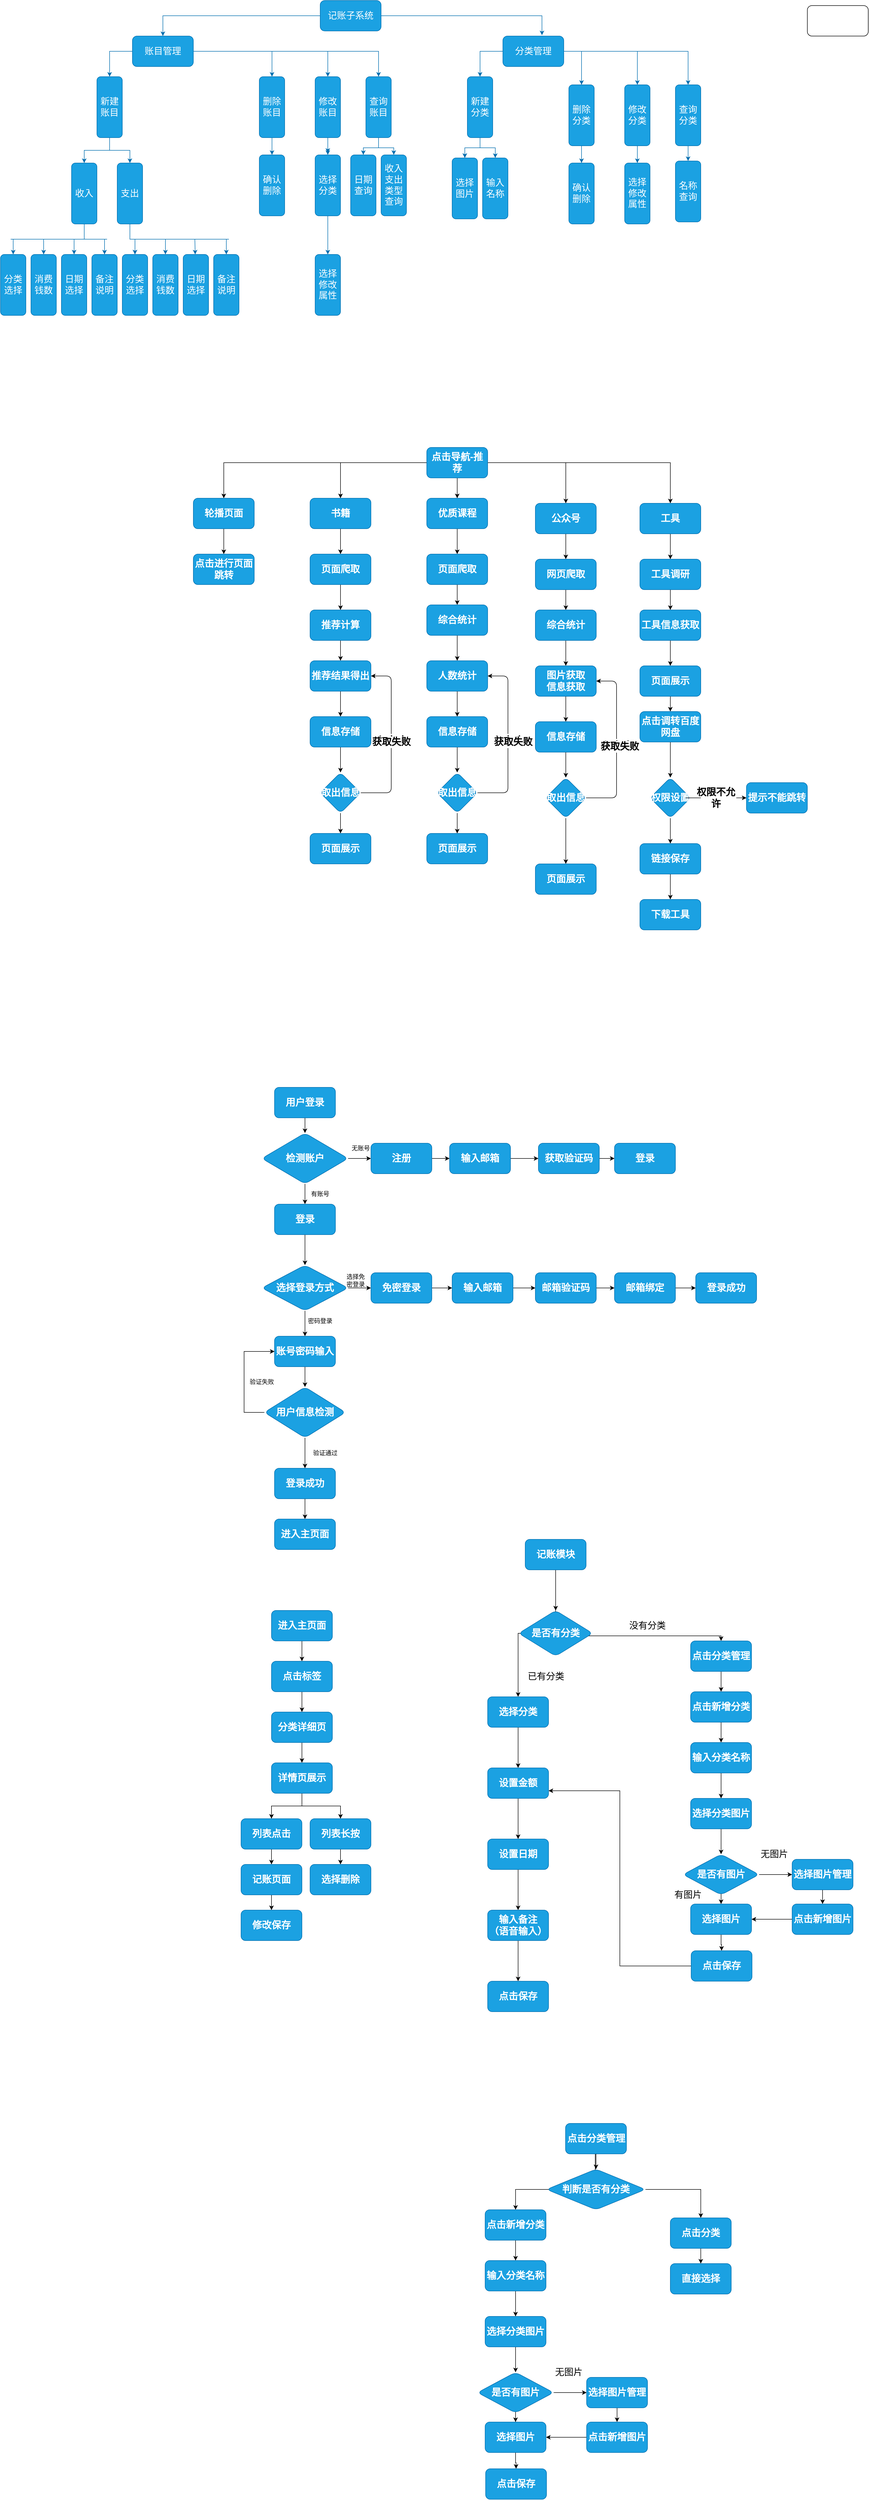 <mxfile version="15.0.6" type="github">
  <diagram id="rRx4HlbQsBdlPWeHafFa" name="Page-1">
    <mxGraphModel dx="2500" dy="907" grid="1" gridSize="10" guides="1" tooltips="1" connect="1" arrows="1" fold="1" page="1" pageScale="1" pageWidth="827" pageHeight="1169" math="0" shadow="0">
      <root>
        <mxCell id="0" />
        <mxCell id="1" parent="0" />
        <mxCell id="pduw1BFFSuMTtjPy8Jkl-84" style="edgeStyle=orthogonalEdgeStyle;rounded=0;orthogonalLoop=1;jettySize=auto;html=1;entryX=0.5;entryY=0;entryDx=0;entryDy=0;fillColor=#1ba1e2;strokeColor=#006EAF;fontSize=18;" parent="1" source="pduw1BFFSuMTtjPy8Jkl-1" target="pduw1BFFSuMTtjPy8Jkl-2" edge="1">
          <mxGeometry relative="1" as="geometry" />
        </mxCell>
        <mxCell id="pduw1BFFSuMTtjPy8Jkl-85" style="edgeStyle=orthogonalEdgeStyle;rounded=0;orthogonalLoop=1;jettySize=auto;html=1;entryX=0.642;entryY=-0.028;entryDx=0;entryDy=0;entryPerimeter=0;fillColor=#1ba1e2;strokeColor=#006EAF;fontSize=18;" parent="1" source="pduw1BFFSuMTtjPy8Jkl-1" target="pduw1BFFSuMTtjPy8Jkl-66" edge="1">
          <mxGeometry relative="1" as="geometry" />
        </mxCell>
        <mxCell id="pduw1BFFSuMTtjPy8Jkl-1" value="记账子系统" style="rounded=1;whiteSpace=wrap;html=1;fillColor=#1ba1e2;strokeColor=#006EAF;fontColor=#ffffff;fontSize=18;" parent="1" vertex="1">
          <mxGeometry x="450" y="160" width="120" height="60" as="geometry" />
        </mxCell>
        <mxCell id="pduw1BFFSuMTtjPy8Jkl-43" style="edgeStyle=orthogonalEdgeStyle;rounded=0;orthogonalLoop=1;jettySize=auto;html=1;entryX=0.5;entryY=0;entryDx=0;entryDy=0;fillColor=#1ba1e2;strokeColor=#006EAF;fontSize=18;" parent="1" source="pduw1BFFSuMTtjPy8Jkl-2" target="pduw1BFFSuMTtjPy8Jkl-8" edge="1">
          <mxGeometry relative="1" as="geometry" />
        </mxCell>
        <mxCell id="pduw1BFFSuMTtjPy8Jkl-46" style="edgeStyle=orthogonalEdgeStyle;rounded=0;orthogonalLoop=1;jettySize=auto;html=1;entryX=0.5;entryY=0;entryDx=0;entryDy=0;fillColor=#1ba1e2;strokeColor=#006EAF;fontSize=18;" parent="1" source="pduw1BFFSuMTtjPy8Jkl-2" target="pduw1BFFSuMTtjPy8Jkl-10" edge="1">
          <mxGeometry relative="1" as="geometry" />
        </mxCell>
        <mxCell id="pduw1BFFSuMTtjPy8Jkl-55" style="edgeStyle=orthogonalEdgeStyle;rounded=0;orthogonalLoop=1;jettySize=auto;html=1;entryX=0.5;entryY=0;entryDx=0;entryDy=0;fillColor=#1ba1e2;strokeColor=#006EAF;fontSize=18;" parent="1" source="pduw1BFFSuMTtjPy8Jkl-2" target="pduw1BFFSuMTtjPy8Jkl-11" edge="1">
          <mxGeometry relative="1" as="geometry" />
        </mxCell>
        <mxCell id="pduw1BFFSuMTtjPy8Jkl-60" style="edgeStyle=orthogonalEdgeStyle;rounded=0;orthogonalLoop=1;jettySize=auto;html=1;entryX=0.5;entryY=0;entryDx=0;entryDy=0;fillColor=#1ba1e2;strokeColor=#006EAF;fontSize=18;" parent="1" source="pduw1BFFSuMTtjPy8Jkl-2" target="pduw1BFFSuMTtjPy8Jkl-12" edge="1">
          <mxGeometry relative="1" as="geometry" />
        </mxCell>
        <mxCell id="pduw1BFFSuMTtjPy8Jkl-2" value="账目管理" style="rounded=1;whiteSpace=wrap;html=1;fillColor=#1ba1e2;strokeColor=#006EAF;fontColor=#ffffff;fontSize=18;" parent="1" vertex="1">
          <mxGeometry x="80" y="230" width="120" height="60" as="geometry" />
        </mxCell>
        <mxCell id="pduw1BFFSuMTtjPy8Jkl-4" value="" style="rounded=1;whiteSpace=wrap;html=1;" parent="1" vertex="1">
          <mxGeometry x="1410" y="170" width="120" height="60" as="geometry" />
        </mxCell>
        <mxCell id="pduw1BFFSuMTtjPy8Jkl-18" style="edgeStyle=orthogonalEdgeStyle;rounded=0;orthogonalLoop=1;jettySize=auto;html=1;entryX=0.5;entryY=0;entryDx=0;entryDy=0;fillColor=#1ba1e2;strokeColor=#006EAF;fontSize=18;" parent="1" source="pduw1BFFSuMTtjPy8Jkl-6" target="pduw1BFFSuMTtjPy8Jkl-14" edge="1">
          <mxGeometry relative="1" as="geometry" />
        </mxCell>
        <mxCell id="pduw1BFFSuMTtjPy8Jkl-6" value="收入" style="rounded=1;whiteSpace=wrap;html=1;fillColor=#1ba1e2;strokeColor=#006EAF;fontColor=#ffffff;fontSize=18;" parent="1" vertex="1">
          <mxGeometry x="-40" y="480" width="50" height="120" as="geometry" />
        </mxCell>
        <mxCell id="pduw1BFFSuMTtjPy8Jkl-34" style="edgeStyle=orthogonalEdgeStyle;rounded=0;orthogonalLoop=1;jettySize=auto;html=1;entryX=0.5;entryY=0;entryDx=0;entryDy=0;fillColor=#1ba1e2;strokeColor=#006EAF;fontSize=18;" parent="1" source="pduw1BFFSuMTtjPy8Jkl-8" target="pduw1BFFSuMTtjPy8Jkl-9" edge="1">
          <mxGeometry relative="1" as="geometry" />
        </mxCell>
        <mxCell id="pduw1BFFSuMTtjPy8Jkl-42" style="edgeStyle=orthogonalEdgeStyle;rounded=0;orthogonalLoop=1;jettySize=auto;html=1;entryX=0.5;entryY=0;entryDx=0;entryDy=0;fillColor=#1ba1e2;strokeColor=#006EAF;fontSize=18;" parent="1" source="pduw1BFFSuMTtjPy8Jkl-8" target="pduw1BFFSuMTtjPy8Jkl-6" edge="1">
          <mxGeometry relative="1" as="geometry" />
        </mxCell>
        <mxCell id="pduw1BFFSuMTtjPy8Jkl-8" value="新建账目" style="rounded=1;whiteSpace=wrap;html=1;fillColor=#1ba1e2;strokeColor=#006EAF;fontColor=#ffffff;fontSize=18;" parent="1" vertex="1">
          <mxGeometry x="10" y="310" width="50" height="120" as="geometry" />
        </mxCell>
        <mxCell id="pduw1BFFSuMTtjPy8Jkl-32" value="" style="edgeStyle=orthogonalEdgeStyle;rounded=0;orthogonalLoop=1;jettySize=auto;html=1;fillColor=#1ba1e2;strokeColor=#006EAF;fontSize=18;" parent="1" source="pduw1BFFSuMTtjPy8Jkl-9" target="pduw1BFFSuMTtjPy8Jkl-27" edge="1">
          <mxGeometry relative="1" as="geometry" />
        </mxCell>
        <mxCell id="pduw1BFFSuMTtjPy8Jkl-9" value="支出" style="rounded=1;whiteSpace=wrap;html=1;fillColor=#1ba1e2;strokeColor=#006EAF;fontColor=#ffffff;fontSize=18;" parent="1" vertex="1">
          <mxGeometry x="50" y="480" width="50" height="120" as="geometry" />
        </mxCell>
        <mxCell id="pduw1BFFSuMTtjPy8Jkl-45" style="edgeStyle=orthogonalEdgeStyle;rounded=0;orthogonalLoop=1;jettySize=auto;html=1;entryX=0.5;entryY=0;entryDx=0;entryDy=0;fillColor=#1ba1e2;strokeColor=#006EAF;fontSize=18;" parent="1" source="pduw1BFFSuMTtjPy8Jkl-10" target="pduw1BFFSuMTtjPy8Jkl-44" edge="1">
          <mxGeometry relative="1" as="geometry" />
        </mxCell>
        <mxCell id="pduw1BFFSuMTtjPy8Jkl-10" value="删除账目" style="rounded=1;whiteSpace=wrap;html=1;fillColor=#1ba1e2;strokeColor=#006EAF;fontColor=#ffffff;fontSize=18;" parent="1" vertex="1">
          <mxGeometry x="330" y="310" width="50" height="120" as="geometry" />
        </mxCell>
        <mxCell id="pduw1BFFSuMTtjPy8Jkl-49" style="edgeStyle=orthogonalEdgeStyle;rounded=0;orthogonalLoop=1;jettySize=auto;html=1;fillColor=#1ba1e2;strokeColor=#006EAF;fontSize=18;" parent="1" source="pduw1BFFSuMTtjPy8Jkl-11" edge="1">
          <mxGeometry relative="1" as="geometry">
            <mxPoint x="465" y="460" as="targetPoint" />
          </mxGeometry>
        </mxCell>
        <mxCell id="pduw1BFFSuMTtjPy8Jkl-52" style="edgeStyle=orthogonalEdgeStyle;rounded=0;orthogonalLoop=1;jettySize=auto;html=1;fillColor=#1ba1e2;strokeColor=#006EAF;fontSize=18;" parent="1" source="pduw1BFFSuMTtjPy8Jkl-11" target="pduw1BFFSuMTtjPy8Jkl-47" edge="1">
          <mxGeometry relative="1" as="geometry" />
        </mxCell>
        <mxCell id="pduw1BFFSuMTtjPy8Jkl-11" value="修改账目" style="rounded=1;whiteSpace=wrap;html=1;fillColor=#1ba1e2;strokeColor=#006EAF;fontColor=#ffffff;fontSize=18;" parent="1" vertex="1">
          <mxGeometry x="440" y="310" width="50" height="120" as="geometry" />
        </mxCell>
        <mxCell id="pduw1BFFSuMTtjPy8Jkl-58" style="edgeStyle=orthogonalEdgeStyle;rounded=0;orthogonalLoop=1;jettySize=auto;html=1;entryX=0.5;entryY=0;entryDx=0;entryDy=0;fillColor=#1ba1e2;strokeColor=#006EAF;fontSize=18;" parent="1" source="pduw1BFFSuMTtjPy8Jkl-12" target="pduw1BFFSuMTtjPy8Jkl-56" edge="1">
          <mxGeometry relative="1" as="geometry" />
        </mxCell>
        <mxCell id="pduw1BFFSuMTtjPy8Jkl-59" style="edgeStyle=orthogonalEdgeStyle;rounded=0;orthogonalLoop=1;jettySize=auto;html=1;entryX=0.5;entryY=0;entryDx=0;entryDy=0;fillColor=#1ba1e2;strokeColor=#006EAF;fontSize=18;" parent="1" source="pduw1BFFSuMTtjPy8Jkl-12" target="pduw1BFFSuMTtjPy8Jkl-57" edge="1">
          <mxGeometry relative="1" as="geometry" />
        </mxCell>
        <mxCell id="pduw1BFFSuMTtjPy8Jkl-12" value="查询账目" style="rounded=1;whiteSpace=wrap;html=1;fillColor=#1ba1e2;strokeColor=#006EAF;fontColor=#ffffff;fontSize=18;" parent="1" vertex="1">
          <mxGeometry x="540" y="310" width="50" height="120" as="geometry" />
        </mxCell>
        <mxCell id="pduw1BFFSuMTtjPy8Jkl-13" value="消费钱数" style="rounded=1;whiteSpace=wrap;html=1;fillColor=#1ba1e2;strokeColor=#006EAF;fontColor=#ffffff;fontSize=18;" parent="1" vertex="1">
          <mxGeometry x="-120" y="660" width="50" height="120" as="geometry" />
        </mxCell>
        <mxCell id="pduw1BFFSuMTtjPy8Jkl-14" value="日期选择" style="rounded=1;whiteSpace=wrap;html=1;fillColor=#1ba1e2;strokeColor=#006EAF;fontColor=#ffffff;fontSize=18;" parent="1" vertex="1">
          <mxGeometry x="-60" y="660" width="50" height="120" as="geometry" />
        </mxCell>
        <mxCell id="pduw1BFFSuMTtjPy8Jkl-15" value="备注说明" style="rounded=1;whiteSpace=wrap;html=1;fillColor=#1ba1e2;strokeColor=#006EAF;fontColor=#ffffff;fontSize=18;" parent="1" vertex="1">
          <mxGeometry y="660" width="50" height="120" as="geometry" />
        </mxCell>
        <mxCell id="pduw1BFFSuMTtjPy8Jkl-17" value="分类选择" style="rounded=1;whiteSpace=wrap;html=1;fillColor=#1ba1e2;strokeColor=#006EAF;fontColor=#ffffff;fontSize=18;" parent="1" vertex="1">
          <mxGeometry x="-180" y="660" width="50" height="120" as="geometry" />
        </mxCell>
        <mxCell id="pduw1BFFSuMTtjPy8Jkl-19" value="" style="endArrow=none;html=1;fillColor=#1ba1e2;strokeColor=#006EAF;fontSize=18;" parent="1" edge="1">
          <mxGeometry width="50" height="50" relative="1" as="geometry">
            <mxPoint x="-160" y="630" as="sourcePoint" />
            <mxPoint x="30" y="630" as="targetPoint" />
          </mxGeometry>
        </mxCell>
        <mxCell id="pduw1BFFSuMTtjPy8Jkl-20" value="" style="endArrow=classic;html=1;entryX=0.5;entryY=0;entryDx=0;entryDy=0;fillColor=#1ba1e2;strokeColor=#006EAF;fontSize=18;" parent="1" target="pduw1BFFSuMTtjPy8Jkl-17" edge="1">
          <mxGeometry width="50" height="50" relative="1" as="geometry">
            <mxPoint x="-155" y="630" as="sourcePoint" />
            <mxPoint x="440" y="590" as="targetPoint" />
          </mxGeometry>
        </mxCell>
        <mxCell id="pduw1BFFSuMTtjPy8Jkl-21" value="" style="endArrow=classic;html=1;entryX=0.5;entryY=0;entryDx=0;entryDy=0;fillColor=#1ba1e2;strokeColor=#006EAF;fontSize=18;" parent="1" target="pduw1BFFSuMTtjPy8Jkl-13" edge="1">
          <mxGeometry width="50" height="50" relative="1" as="geometry">
            <mxPoint x="-95" y="630" as="sourcePoint" />
            <mxPoint x="-145" y="670" as="targetPoint" />
          </mxGeometry>
        </mxCell>
        <mxCell id="pduw1BFFSuMTtjPy8Jkl-22" value="" style="endArrow=classic;html=1;entryX=0.5;entryY=0;entryDx=0;entryDy=0;fillColor=#1ba1e2;strokeColor=#006EAF;fontSize=18;" parent="1" target="pduw1BFFSuMTtjPy8Jkl-15" edge="1">
          <mxGeometry width="50" height="50" relative="1" as="geometry">
            <mxPoint x="25" y="630" as="sourcePoint" />
            <mxPoint x="-135" y="680" as="targetPoint" />
          </mxGeometry>
        </mxCell>
        <mxCell id="pduw1BFFSuMTtjPy8Jkl-24" value="消费钱数" style="rounded=1;whiteSpace=wrap;html=1;fillColor=#1ba1e2;strokeColor=#006EAF;fontColor=#ffffff;fontSize=18;" parent="1" vertex="1">
          <mxGeometry x="120" y="660" width="50" height="120" as="geometry" />
        </mxCell>
        <mxCell id="pduw1BFFSuMTtjPy8Jkl-25" value="日期选择" style="rounded=1;whiteSpace=wrap;html=1;fillColor=#1ba1e2;strokeColor=#006EAF;fontColor=#ffffff;fontSize=18;" parent="1" vertex="1">
          <mxGeometry x="180" y="660" width="50" height="120" as="geometry" />
        </mxCell>
        <mxCell id="pduw1BFFSuMTtjPy8Jkl-26" value="备注说明" style="rounded=1;whiteSpace=wrap;html=1;fillColor=#1ba1e2;strokeColor=#006EAF;fontColor=#ffffff;fontSize=18;" parent="1" vertex="1">
          <mxGeometry x="240" y="660" width="50" height="120" as="geometry" />
        </mxCell>
        <mxCell id="pduw1BFFSuMTtjPy8Jkl-27" value="分类选择" style="rounded=1;whiteSpace=wrap;html=1;fillColor=#1ba1e2;strokeColor=#006EAF;fontColor=#ffffff;fontSize=18;" parent="1" vertex="1">
          <mxGeometry x="60" y="660" width="50" height="120" as="geometry" />
        </mxCell>
        <mxCell id="pduw1BFFSuMTtjPy8Jkl-28" value="" style="endArrow=none;html=1;fillColor=#1ba1e2;strokeColor=#006EAF;fontSize=18;" parent="1" edge="1">
          <mxGeometry width="50" height="50" relative="1" as="geometry">
            <mxPoint x="80" y="630" as="sourcePoint" />
            <mxPoint x="270" y="630" as="targetPoint" />
          </mxGeometry>
        </mxCell>
        <mxCell id="pduw1BFFSuMTtjPy8Jkl-29" value="" style="endArrow=classic;html=1;entryX=0.5;entryY=0;entryDx=0;entryDy=0;fillColor=#1ba1e2;strokeColor=#006EAF;fontSize=18;" parent="1" target="pduw1BFFSuMTtjPy8Jkl-27" edge="1">
          <mxGeometry width="50" height="50" relative="1" as="geometry">
            <mxPoint x="85" y="630" as="sourcePoint" />
            <mxPoint x="680" y="590" as="targetPoint" />
          </mxGeometry>
        </mxCell>
        <mxCell id="pduw1BFFSuMTtjPy8Jkl-30" value="" style="endArrow=classic;html=1;entryX=0.5;entryY=0;entryDx=0;entryDy=0;fillColor=#1ba1e2;strokeColor=#006EAF;fontSize=18;" parent="1" target="pduw1BFFSuMTtjPy8Jkl-24" edge="1">
          <mxGeometry width="50" height="50" relative="1" as="geometry">
            <mxPoint x="145" y="630" as="sourcePoint" />
            <mxPoint x="95" y="670" as="targetPoint" />
          </mxGeometry>
        </mxCell>
        <mxCell id="pduw1BFFSuMTtjPy8Jkl-31" value="" style="endArrow=classic;html=1;entryX=0.5;entryY=0;entryDx=0;entryDy=0;fillColor=#1ba1e2;strokeColor=#006EAF;fontSize=18;" parent="1" target="pduw1BFFSuMTtjPy8Jkl-26" edge="1">
          <mxGeometry width="50" height="50" relative="1" as="geometry">
            <mxPoint x="265" y="630" as="sourcePoint" />
            <mxPoint x="105" y="680" as="targetPoint" />
          </mxGeometry>
        </mxCell>
        <mxCell id="pduw1BFFSuMTtjPy8Jkl-33" value="" style="endArrow=classic;html=1;fillColor=#1ba1e2;strokeColor=#006EAF;fontSize=18;" parent="1" target="pduw1BFFSuMTtjPy8Jkl-25" edge="1">
          <mxGeometry width="50" height="50" relative="1" as="geometry">
            <mxPoint x="203" y="630" as="sourcePoint" />
            <mxPoint x="275" y="670" as="targetPoint" />
          </mxGeometry>
        </mxCell>
        <mxCell id="pduw1BFFSuMTtjPy8Jkl-44" value="确认删除" style="rounded=1;whiteSpace=wrap;html=1;fillColor=#1ba1e2;strokeColor=#006EAF;fontColor=#ffffff;fontSize=18;" parent="1" vertex="1">
          <mxGeometry x="330" y="464" width="50" height="120" as="geometry" />
        </mxCell>
        <mxCell id="pduw1BFFSuMTtjPy8Jkl-54" style="edgeStyle=orthogonalEdgeStyle;rounded=0;orthogonalLoop=1;jettySize=auto;html=1;fillColor=#1ba1e2;strokeColor=#006EAF;fontSize=18;" parent="1" source="pduw1BFFSuMTtjPy8Jkl-47" target="pduw1BFFSuMTtjPy8Jkl-48" edge="1">
          <mxGeometry relative="1" as="geometry" />
        </mxCell>
        <mxCell id="pduw1BFFSuMTtjPy8Jkl-47" value="选择分类" style="rounded=1;whiteSpace=wrap;html=1;fillColor=#1ba1e2;strokeColor=#006EAF;fontColor=#ffffff;fontSize=18;" parent="1" vertex="1">
          <mxGeometry x="440" y="464" width="50" height="120" as="geometry" />
        </mxCell>
        <mxCell id="pduw1BFFSuMTtjPy8Jkl-48" value="选择修改属性" style="rounded=1;whiteSpace=wrap;html=1;fillColor=#1ba1e2;strokeColor=#006EAF;fontColor=#ffffff;fontSize=18;" parent="1" vertex="1">
          <mxGeometry x="440" y="660" width="50" height="120" as="geometry" />
        </mxCell>
        <mxCell id="pduw1BFFSuMTtjPy8Jkl-56" value="日期查询" style="rounded=1;whiteSpace=wrap;html=1;fillColor=#1ba1e2;strokeColor=#006EAF;fontColor=#ffffff;fontSize=18;" parent="1" vertex="1">
          <mxGeometry x="510" y="464" width="50" height="120" as="geometry" />
        </mxCell>
        <mxCell id="pduw1BFFSuMTtjPy8Jkl-57" value="收入支出类型查询" style="rounded=1;whiteSpace=wrap;html=1;fillColor=#1ba1e2;strokeColor=#006EAF;fontColor=#ffffff;fontSize=18;" parent="1" vertex="1">
          <mxGeometry x="570" y="464" width="50" height="120" as="geometry" />
        </mxCell>
        <mxCell id="pduw1BFFSuMTtjPy8Jkl-62" style="edgeStyle=orthogonalEdgeStyle;rounded=0;orthogonalLoop=1;jettySize=auto;html=1;entryX=0.5;entryY=0;entryDx=0;entryDy=0;fillColor=#1ba1e2;strokeColor=#006EAF;fontSize=18;" parent="1" source="pduw1BFFSuMTtjPy8Jkl-66" target="pduw1BFFSuMTtjPy8Jkl-67" edge="1">
          <mxGeometry relative="1" as="geometry" />
        </mxCell>
        <mxCell id="pduw1BFFSuMTtjPy8Jkl-63" style="edgeStyle=orthogonalEdgeStyle;rounded=0;orthogonalLoop=1;jettySize=auto;html=1;entryX=0.5;entryY=0;entryDx=0;entryDy=0;fillColor=#1ba1e2;strokeColor=#006EAF;fontSize=18;" parent="1" source="pduw1BFFSuMTtjPy8Jkl-66" target="pduw1BFFSuMTtjPy8Jkl-68" edge="1">
          <mxGeometry relative="1" as="geometry" />
        </mxCell>
        <mxCell id="pduw1BFFSuMTtjPy8Jkl-64" style="edgeStyle=orthogonalEdgeStyle;rounded=0;orthogonalLoop=1;jettySize=auto;html=1;entryX=0.5;entryY=0;entryDx=0;entryDy=0;fillColor=#1ba1e2;strokeColor=#006EAF;fontSize=18;" parent="1" source="pduw1BFFSuMTtjPy8Jkl-66" target="pduw1BFFSuMTtjPy8Jkl-69" edge="1">
          <mxGeometry relative="1" as="geometry" />
        </mxCell>
        <mxCell id="pduw1BFFSuMTtjPy8Jkl-65" style="edgeStyle=orthogonalEdgeStyle;rounded=0;orthogonalLoop=1;jettySize=auto;html=1;entryX=0.5;entryY=0;entryDx=0;entryDy=0;fillColor=#1ba1e2;strokeColor=#006EAF;fontSize=18;" parent="1" source="pduw1BFFSuMTtjPy8Jkl-66" target="pduw1BFFSuMTtjPy8Jkl-70" edge="1">
          <mxGeometry relative="1" as="geometry" />
        </mxCell>
        <mxCell id="pduw1BFFSuMTtjPy8Jkl-66" value="分类管理" style="rounded=1;whiteSpace=wrap;html=1;fillColor=#1ba1e2;strokeColor=#006EAF;fontColor=#ffffff;fontSize=18;" parent="1" vertex="1">
          <mxGeometry x="810" y="230" width="120" height="60" as="geometry" />
        </mxCell>
        <mxCell id="pduw1BFFSuMTtjPy8Jkl-80" style="edgeStyle=orthogonalEdgeStyle;rounded=0;orthogonalLoop=1;jettySize=auto;html=1;entryX=0.5;entryY=0;entryDx=0;entryDy=0;fillColor=#1ba1e2;strokeColor=#006EAF;fontSize=18;" parent="1" source="pduw1BFFSuMTtjPy8Jkl-67" target="pduw1BFFSuMTtjPy8Jkl-77" edge="1">
          <mxGeometry relative="1" as="geometry" />
        </mxCell>
        <mxCell id="pduw1BFFSuMTtjPy8Jkl-81" style="edgeStyle=orthogonalEdgeStyle;rounded=0;orthogonalLoop=1;jettySize=auto;html=1;fillColor=#1ba1e2;strokeColor=#006EAF;fontSize=18;" parent="1" source="pduw1BFFSuMTtjPy8Jkl-67" target="pduw1BFFSuMTtjPy8Jkl-78" edge="1">
          <mxGeometry relative="1" as="geometry" />
        </mxCell>
        <mxCell id="pduw1BFFSuMTtjPy8Jkl-83" style="edgeStyle=orthogonalEdgeStyle;rounded=0;orthogonalLoop=1;jettySize=auto;html=1;entryX=0.5;entryY=0;entryDx=0;entryDy=0;fillColor=#1ba1e2;strokeColor=#006EAF;fontSize=18;" parent="1" source="pduw1BFFSuMTtjPy8Jkl-67" target="pduw1BFFSuMTtjPy8Jkl-77" edge="1">
          <mxGeometry relative="1" as="geometry" />
        </mxCell>
        <mxCell id="pduw1BFFSuMTtjPy8Jkl-67" value="新建分类" style="rounded=1;whiteSpace=wrap;html=1;fillColor=#1ba1e2;strokeColor=#006EAF;fontColor=#ffffff;fontSize=18;" parent="1" vertex="1">
          <mxGeometry x="740" y="310" width="50" height="120" as="geometry" />
        </mxCell>
        <mxCell id="pduw1BFFSuMTtjPy8Jkl-72" style="edgeStyle=orthogonalEdgeStyle;rounded=0;orthogonalLoop=1;jettySize=auto;html=1;entryX=0.5;entryY=0;entryDx=0;entryDy=0;fillColor=#1ba1e2;strokeColor=#006EAF;fontSize=18;" parent="1" source="pduw1BFFSuMTtjPy8Jkl-68" target="pduw1BFFSuMTtjPy8Jkl-71" edge="1">
          <mxGeometry relative="1" as="geometry" />
        </mxCell>
        <mxCell id="pduw1BFFSuMTtjPy8Jkl-68" value="删除分类" style="rounded=1;whiteSpace=wrap;html=1;fillColor=#1ba1e2;strokeColor=#006EAF;fontColor=#ffffff;fontSize=18;" parent="1" vertex="1">
          <mxGeometry x="940" y="326" width="50" height="120" as="geometry" />
        </mxCell>
        <mxCell id="pduw1BFFSuMTtjPy8Jkl-74" style="edgeStyle=orthogonalEdgeStyle;rounded=0;orthogonalLoop=1;jettySize=auto;html=1;fillColor=#1ba1e2;strokeColor=#006EAF;fontSize=18;" parent="1" source="pduw1BFFSuMTtjPy8Jkl-69" target="pduw1BFFSuMTtjPy8Jkl-73" edge="1">
          <mxGeometry relative="1" as="geometry" />
        </mxCell>
        <mxCell id="pduw1BFFSuMTtjPy8Jkl-69" value="修改分类" style="rounded=1;whiteSpace=wrap;html=1;fillColor=#1ba1e2;strokeColor=#006EAF;fontColor=#ffffff;fontSize=18;" parent="1" vertex="1">
          <mxGeometry x="1050" y="326" width="50" height="120" as="geometry" />
        </mxCell>
        <mxCell id="pduw1BFFSuMTtjPy8Jkl-76" style="edgeStyle=orthogonalEdgeStyle;rounded=0;orthogonalLoop=1;jettySize=auto;html=1;fillColor=#1ba1e2;strokeColor=#006EAF;fontSize=18;" parent="1" source="pduw1BFFSuMTtjPy8Jkl-70" target="pduw1BFFSuMTtjPy8Jkl-75" edge="1">
          <mxGeometry relative="1" as="geometry" />
        </mxCell>
        <mxCell id="pduw1BFFSuMTtjPy8Jkl-70" value="查询分类" style="rounded=1;whiteSpace=wrap;html=1;fillColor=#1ba1e2;strokeColor=#006EAF;fontColor=#ffffff;fontSize=18;" parent="1" vertex="1">
          <mxGeometry x="1150" y="326" width="50" height="120" as="geometry" />
        </mxCell>
        <mxCell id="pduw1BFFSuMTtjPy8Jkl-71" value="确认删除" style="rounded=1;whiteSpace=wrap;html=1;fillColor=#1ba1e2;strokeColor=#006EAF;fontColor=#ffffff;fontSize=18;" parent="1" vertex="1">
          <mxGeometry x="940" y="480" width="50" height="120" as="geometry" />
        </mxCell>
        <mxCell id="pduw1BFFSuMTtjPy8Jkl-73" value="选择修改属性" style="rounded=1;whiteSpace=wrap;html=1;fillColor=#1ba1e2;strokeColor=#006EAF;fontColor=#ffffff;fontSize=18;" parent="1" vertex="1">
          <mxGeometry x="1050" y="480" width="50" height="120" as="geometry" />
        </mxCell>
        <mxCell id="pduw1BFFSuMTtjPy8Jkl-75" value="名称查询" style="rounded=1;whiteSpace=wrap;html=1;fillColor=#1ba1e2;strokeColor=#006EAF;fontColor=#ffffff;fontSize=18;" parent="1" vertex="1">
          <mxGeometry x="1150" y="476" width="50" height="120" as="geometry" />
        </mxCell>
        <mxCell id="pduw1BFFSuMTtjPy8Jkl-77" value="选择图片" style="rounded=1;whiteSpace=wrap;html=1;fillColor=#1ba1e2;strokeColor=#006EAF;fontColor=#ffffff;fontSize=18;" parent="1" vertex="1">
          <mxGeometry x="710" y="470" width="50" height="120" as="geometry" />
        </mxCell>
        <mxCell id="pduw1BFFSuMTtjPy8Jkl-78" value="输入名称" style="rounded=1;whiteSpace=wrap;html=1;fillColor=#1ba1e2;strokeColor=#006EAF;fontColor=#ffffff;fontSize=18;" parent="1" vertex="1">
          <mxGeometry x="770" y="470" width="50" height="120" as="geometry" />
        </mxCell>
        <mxCell id="pduw1BFFSuMTtjPy8Jkl-95" style="edgeStyle=orthogonalEdgeStyle;rounded=0;orthogonalLoop=1;jettySize=auto;html=1;entryX=0.5;entryY=0;entryDx=0;entryDy=0;fontSize=19;fontStyle=1" parent="1" source="pduw1BFFSuMTtjPy8Jkl-87" target="pduw1BFFSuMTtjPy8Jkl-88" edge="1">
          <mxGeometry relative="1" as="geometry" />
        </mxCell>
        <mxCell id="pduw1BFFSuMTtjPy8Jkl-96" style="edgeStyle=orthogonalEdgeStyle;rounded=0;orthogonalLoop=1;jettySize=auto;html=1;entryX=0.5;entryY=0;entryDx=0;entryDy=0;fontSize=19;fontStyle=1" parent="1" source="pduw1BFFSuMTtjPy8Jkl-87" target="pduw1BFFSuMTtjPy8Jkl-89" edge="1">
          <mxGeometry relative="1" as="geometry" />
        </mxCell>
        <mxCell id="pduw1BFFSuMTtjPy8Jkl-97" style="edgeStyle=orthogonalEdgeStyle;rounded=0;orthogonalLoop=1;jettySize=auto;html=1;fontSize=19;fontStyle=1" parent="1" source="pduw1BFFSuMTtjPy8Jkl-87" target="pduw1BFFSuMTtjPy8Jkl-90" edge="1">
          <mxGeometry relative="1" as="geometry" />
        </mxCell>
        <mxCell id="pduw1BFFSuMTtjPy8Jkl-98" style="edgeStyle=orthogonalEdgeStyle;rounded=0;orthogonalLoop=1;jettySize=auto;html=1;entryX=0.5;entryY=0;entryDx=0;entryDy=0;fontSize=19;fontStyle=1" parent="1" source="pduw1BFFSuMTtjPy8Jkl-87" target="pduw1BFFSuMTtjPy8Jkl-94" edge="1">
          <mxGeometry relative="1" as="geometry" />
        </mxCell>
        <mxCell id="pduw1BFFSuMTtjPy8Jkl-99" style="edgeStyle=orthogonalEdgeStyle;rounded=0;orthogonalLoop=1;jettySize=auto;html=1;entryX=0.5;entryY=0;entryDx=0;entryDy=0;fontSize=19;fontStyle=1" parent="1" source="pduw1BFFSuMTtjPy8Jkl-87" target="pduw1BFFSuMTtjPy8Jkl-91" edge="1">
          <mxGeometry relative="1" as="geometry" />
        </mxCell>
        <mxCell id="pduw1BFFSuMTtjPy8Jkl-87" value="点击导航-推荐" style="rounded=1;whiteSpace=wrap;html=1;fillColor=#1ba1e2;strokeColor=#006EAF;fontColor=#ffffff;fontSize=19;fontStyle=1" parent="1" vertex="1">
          <mxGeometry x="660" y="1040" width="120" height="60" as="geometry" />
        </mxCell>
        <mxCell id="pduw1BFFSuMTtjPy8Jkl-104" style="edgeStyle=orthogonalEdgeStyle;rounded=0;orthogonalLoop=1;jettySize=auto;html=1;entryX=0.5;entryY=0;entryDx=0;entryDy=0;fontSize=19;fontStyle=1" parent="1" source="pduw1BFFSuMTtjPy8Jkl-88" target="pduw1BFFSuMTtjPy8Jkl-100" edge="1">
          <mxGeometry relative="1" as="geometry" />
        </mxCell>
        <mxCell id="pduw1BFFSuMTtjPy8Jkl-88" value="轮播页面" style="rounded=1;whiteSpace=wrap;html=1;fillColor=#1ba1e2;strokeColor=#006EAF;fontColor=#ffffff;fontSize=19;fontStyle=1" parent="1" vertex="1">
          <mxGeometry x="200" y="1140" width="120" height="60" as="geometry" />
        </mxCell>
        <mxCell id="pduw1BFFSuMTtjPy8Jkl-106" style="edgeStyle=orthogonalEdgeStyle;rounded=0;orthogonalLoop=1;jettySize=auto;html=1;entryX=0.5;entryY=0;entryDx=0;entryDy=0;fontSize=19;fontStyle=1" parent="1" source="pduw1BFFSuMTtjPy8Jkl-89" target="pduw1BFFSuMTtjPy8Jkl-105" edge="1">
          <mxGeometry relative="1" as="geometry" />
        </mxCell>
        <mxCell id="pduw1BFFSuMTtjPy8Jkl-89" value="书籍" style="rounded=1;whiteSpace=wrap;html=1;fillColor=#1ba1e2;strokeColor=#006EAF;fontColor=#ffffff;fontSize=19;fontStyle=1" parent="1" vertex="1">
          <mxGeometry x="430" y="1140" width="120" height="60" as="geometry" />
        </mxCell>
        <mxCell id="pduw1BFFSuMTtjPy8Jkl-118" style="edgeStyle=orthogonalEdgeStyle;rounded=0;orthogonalLoop=1;jettySize=auto;html=1;entryX=0.5;entryY=0;entryDx=0;entryDy=0;fontSize=19;fontStyle=1" parent="1" source="pduw1BFFSuMTtjPy8Jkl-90" target="pduw1BFFSuMTtjPy8Jkl-111" edge="1">
          <mxGeometry relative="1" as="geometry" />
        </mxCell>
        <mxCell id="pduw1BFFSuMTtjPy8Jkl-90" value="优质课程" style="rounded=1;whiteSpace=wrap;html=1;fillColor=#1ba1e2;strokeColor=#006EAF;fontColor=#ffffff;fontSize=19;fontStyle=1" parent="1" vertex="1">
          <mxGeometry x="660" y="1140" width="120" height="60" as="geometry" />
        </mxCell>
        <mxCell id="pduw1BFFSuMTtjPy8Jkl-124" value="" style="edgeStyle=orthogonalEdgeStyle;rounded=0;orthogonalLoop=1;jettySize=auto;html=1;fontSize=19;fontStyle=1" parent="1" source="pduw1BFFSuMTtjPy8Jkl-91" target="pduw1BFFSuMTtjPy8Jkl-123" edge="1">
          <mxGeometry relative="1" as="geometry" />
        </mxCell>
        <mxCell id="pduw1BFFSuMTtjPy8Jkl-91" value="公众号" style="rounded=1;whiteSpace=wrap;html=1;fillColor=#1ba1e2;strokeColor=#006EAF;fontColor=#ffffff;fontSize=19;fontStyle=1" parent="1" vertex="1">
          <mxGeometry x="874" y="1150" width="120" height="60" as="geometry" />
        </mxCell>
        <mxCell id="pduw1BFFSuMTtjPy8Jkl-181" value="" style="edgeStyle=orthogonalEdgeStyle;rounded=0;orthogonalLoop=1;jettySize=auto;html=1;fontSize=19;fontStyle=1" parent="1" source="pduw1BFFSuMTtjPy8Jkl-94" target="pduw1BFFSuMTtjPy8Jkl-180" edge="1">
          <mxGeometry relative="1" as="geometry" />
        </mxCell>
        <mxCell id="pduw1BFFSuMTtjPy8Jkl-94" value="工具" style="rounded=1;whiteSpace=wrap;html=1;fillColor=#1ba1e2;strokeColor=#006EAF;fontColor=#ffffff;fontSize=19;fontStyle=1" parent="1" vertex="1">
          <mxGeometry x="1080" y="1150" width="120" height="60" as="geometry" />
        </mxCell>
        <mxCell id="pduw1BFFSuMTtjPy8Jkl-100" value="点击进行页面跳转" style="rounded=1;whiteSpace=wrap;html=1;fillColor=#1ba1e2;strokeColor=#006EAF;fontColor=#ffffff;fontSize=19;fontStyle=1" parent="1" vertex="1">
          <mxGeometry x="200" y="1250" width="120" height="60" as="geometry" />
        </mxCell>
        <mxCell id="pduw1BFFSuMTtjPy8Jkl-110" style="edgeStyle=orthogonalEdgeStyle;rounded=0;orthogonalLoop=1;jettySize=auto;html=1;entryX=0.5;entryY=0;entryDx=0;entryDy=0;fontSize=19;fontStyle=1" parent="1" source="pduw1BFFSuMTtjPy8Jkl-105" target="pduw1BFFSuMTtjPy8Jkl-107" edge="1">
          <mxGeometry relative="1" as="geometry" />
        </mxCell>
        <mxCell id="pduw1BFFSuMTtjPy8Jkl-105" value="页面爬取" style="rounded=1;whiteSpace=wrap;html=1;fillColor=#1ba1e2;strokeColor=#006EAF;fontColor=#ffffff;fontSize=19;fontStyle=1" parent="1" vertex="1">
          <mxGeometry x="430" y="1250" width="120" height="60" as="geometry" />
        </mxCell>
        <mxCell id="pduw1BFFSuMTtjPy8Jkl-122" value="" style="edgeStyle=orthogonalEdgeStyle;rounded=0;orthogonalLoop=1;jettySize=auto;html=1;fontSize=19;fontStyle=1" parent="1" source="pduw1BFFSuMTtjPy8Jkl-107" edge="1">
          <mxGeometry relative="1" as="geometry">
            <mxPoint x="490" y="1460" as="targetPoint" />
          </mxGeometry>
        </mxCell>
        <mxCell id="pduw1BFFSuMTtjPy8Jkl-107" value="推荐计算" style="rounded=1;whiteSpace=wrap;html=1;fillColor=#1ba1e2;strokeColor=#006EAF;fontColor=#ffffff;fontSize=19;fontStyle=1" parent="1" vertex="1">
          <mxGeometry x="430" y="1360" width="120" height="60" as="geometry" />
        </mxCell>
        <mxCell id="pduw1BFFSuMTtjPy8Jkl-119" style="edgeStyle=orthogonalEdgeStyle;rounded=0;orthogonalLoop=1;jettySize=auto;html=1;fontSize=19;fontStyle=1" parent="1" source="pduw1BFFSuMTtjPy8Jkl-111" target="pduw1BFFSuMTtjPy8Jkl-112" edge="1">
          <mxGeometry relative="1" as="geometry" />
        </mxCell>
        <mxCell id="pduw1BFFSuMTtjPy8Jkl-111" value="页面爬取" style="rounded=1;whiteSpace=wrap;html=1;fillColor=#1ba1e2;strokeColor=#006EAF;fontColor=#ffffff;fontSize=19;fontStyle=1" parent="1" vertex="1">
          <mxGeometry x="660" y="1250" width="120" height="60" as="geometry" />
        </mxCell>
        <mxCell id="pduw1BFFSuMTtjPy8Jkl-120" style="edgeStyle=orthogonalEdgeStyle;rounded=0;orthogonalLoop=1;jettySize=auto;html=1;entryX=0.5;entryY=0;entryDx=0;entryDy=0;fontSize=19;fontStyle=1" parent="1" source="pduw1BFFSuMTtjPy8Jkl-112" edge="1">
          <mxGeometry relative="1" as="geometry">
            <mxPoint x="720" y="1460" as="targetPoint" />
          </mxGeometry>
        </mxCell>
        <mxCell id="pduw1BFFSuMTtjPy8Jkl-112" value="综合统计" style="rounded=1;whiteSpace=wrap;html=1;fillColor=#1ba1e2;strokeColor=#006EAF;fontColor=#ffffff;fontSize=19;fontStyle=1" parent="1" vertex="1">
          <mxGeometry x="660" y="1350" width="120" height="60" as="geometry" />
        </mxCell>
        <mxCell id="pduw1BFFSuMTtjPy8Jkl-126" value="" style="edgeStyle=orthogonalEdgeStyle;rounded=0;orthogonalLoop=1;jettySize=auto;html=1;fontSize=19;fontStyle=1" parent="1" source="pduw1BFFSuMTtjPy8Jkl-123" target="pduw1BFFSuMTtjPy8Jkl-125" edge="1">
          <mxGeometry relative="1" as="geometry" />
        </mxCell>
        <mxCell id="pduw1BFFSuMTtjPy8Jkl-123" value="网页爬取" style="whiteSpace=wrap;html=1;rounded=1;fontSize=19;fontColor=#ffffff;strokeColor=#006EAF;fillColor=#1ba1e2;fontStyle=1" parent="1" vertex="1">
          <mxGeometry x="874" y="1260" width="120" height="60" as="geometry" />
        </mxCell>
        <mxCell id="pduw1BFFSuMTtjPy8Jkl-129" value="" style="edgeStyle=orthogonalEdgeStyle;rounded=0;orthogonalLoop=1;jettySize=auto;html=1;fontSize=19;fontStyle=1" parent="1" source="pduw1BFFSuMTtjPy8Jkl-125" target="pduw1BFFSuMTtjPy8Jkl-128" edge="1">
          <mxGeometry relative="1" as="geometry" />
        </mxCell>
        <mxCell id="pduw1BFFSuMTtjPy8Jkl-125" value="综合统计" style="whiteSpace=wrap;html=1;rounded=1;fontSize=19;fontColor=#ffffff;strokeColor=#006EAF;fillColor=#1ba1e2;fontStyle=1" parent="1" vertex="1">
          <mxGeometry x="874" y="1360" width="120" height="60" as="geometry" />
        </mxCell>
        <mxCell id="pduw1BFFSuMTtjPy8Jkl-132" value="" style="edgeStyle=orthogonalEdgeStyle;rounded=0;orthogonalLoop=1;jettySize=auto;html=1;fontSize=19;fontStyle=1" parent="1" source="pduw1BFFSuMTtjPy8Jkl-128" target="pduw1BFFSuMTtjPy8Jkl-131" edge="1">
          <mxGeometry relative="1" as="geometry" />
        </mxCell>
        <mxCell id="pduw1BFFSuMTtjPy8Jkl-128" value="图片获取&lt;br style=&quot;font-size: 19px;&quot;&gt;信息获取" style="whiteSpace=wrap;html=1;rounded=1;fontSize=19;fontColor=#ffffff;strokeColor=#006EAF;fillColor=#1ba1e2;fontStyle=1" parent="1" vertex="1">
          <mxGeometry x="874" y="1470" width="120" height="60" as="geometry" />
        </mxCell>
        <mxCell id="pduw1BFFSuMTtjPy8Jkl-134" value="" style="edgeStyle=orthogonalEdgeStyle;rounded=0;orthogonalLoop=1;jettySize=auto;html=1;fontSize=19;fontStyle=1" parent="1" source="pduw1BFFSuMTtjPy8Jkl-131" target="pduw1BFFSuMTtjPy8Jkl-133" edge="1">
          <mxGeometry relative="1" as="geometry" />
        </mxCell>
        <mxCell id="pduw1BFFSuMTtjPy8Jkl-131" value="信息存储" style="whiteSpace=wrap;html=1;rounded=1;fontSize=19;fontColor=#ffffff;strokeColor=#006EAF;fillColor=#1ba1e2;fontStyle=1" parent="1" vertex="1">
          <mxGeometry x="874" y="1580" width="120" height="60" as="geometry" />
        </mxCell>
        <mxCell id="pduw1BFFSuMTtjPy8Jkl-146" value="" style="edgeStyle=orthogonalEdgeStyle;rounded=0;orthogonalLoop=1;jettySize=auto;html=1;fontSize=19;fontStyle=1" parent="1" source="pduw1BFFSuMTtjPy8Jkl-133" target="pduw1BFFSuMTtjPy8Jkl-145" edge="1">
          <mxGeometry relative="1" as="geometry" />
        </mxCell>
        <mxCell id="pduw1BFFSuMTtjPy8Jkl-133" value="取出信息" style="rhombus;whiteSpace=wrap;html=1;rounded=1;fontSize=19;fontColor=#ffffff;strokeColor=#006EAF;fillColor=#1ba1e2;fontStyle=1" parent="1" vertex="1">
          <mxGeometry x="894" y="1690" width="80" height="80" as="geometry" />
        </mxCell>
        <mxCell id="pduw1BFFSuMTtjPy8Jkl-140" value="" style="endArrow=classic;html=1;fontSize=19;entryX=1;entryY=0.5;entryDx=0;entryDy=0;fontStyle=1" parent="1" target="pduw1BFFSuMTtjPy8Jkl-128" edge="1">
          <mxGeometry relative="1" as="geometry">
            <mxPoint x="974" y="1730" as="sourcePoint" />
            <mxPoint x="994" y="1390" as="targetPoint" />
            <Array as="points">
              <mxPoint x="1034" y="1730" />
              <mxPoint x="1034" y="1500" />
            </Array>
          </mxGeometry>
        </mxCell>
        <mxCell id="pduw1BFFSuMTtjPy8Jkl-141" value="Label" style="edgeLabel;resizable=0;html=1;align=center;verticalAlign=middle;fontSize=19;fontStyle=1" parent="pduw1BFFSuMTtjPy8Jkl-140" connectable="0" vertex="1">
          <mxGeometry relative="1" as="geometry" />
        </mxCell>
        <mxCell id="pduw1BFFSuMTtjPy8Jkl-142" value="获取失败" style="edgeLabel;html=1;align=center;verticalAlign=middle;resizable=0;points=[];fontSize=19;fontStyle=1" parent="pduw1BFFSuMTtjPy8Jkl-140" vertex="1" connectable="0">
          <mxGeometry x="-0.024" y="-6" relative="1" as="geometry">
            <mxPoint as="offset" />
          </mxGeometry>
        </mxCell>
        <mxCell id="pduw1BFFSuMTtjPy8Jkl-145" value="页面展示" style="whiteSpace=wrap;html=1;rounded=1;fontSize=19;fontColor=#ffffff;strokeColor=#006EAF;fillColor=#1ba1e2;fontStyle=1" parent="1" vertex="1">
          <mxGeometry x="874" y="1860" width="120" height="60" as="geometry" />
        </mxCell>
        <mxCell id="pduw1BFFSuMTtjPy8Jkl-160" value="" style="edgeStyle=orthogonalEdgeStyle;rounded=0;orthogonalLoop=1;jettySize=auto;html=1;fontSize=19;fontStyle=1" parent="1" source="pduw1BFFSuMTtjPy8Jkl-161" target="pduw1BFFSuMTtjPy8Jkl-163" edge="1">
          <mxGeometry relative="1" as="geometry" />
        </mxCell>
        <mxCell id="pduw1BFFSuMTtjPy8Jkl-161" value="人数统计" style="whiteSpace=wrap;html=1;rounded=1;fontSize=19;fontColor=#ffffff;strokeColor=#006EAF;fillColor=#1ba1e2;fontStyle=1" parent="1" vertex="1">
          <mxGeometry x="660" y="1460" width="120" height="60" as="geometry" />
        </mxCell>
        <mxCell id="pduw1BFFSuMTtjPy8Jkl-162" value="" style="edgeStyle=orthogonalEdgeStyle;rounded=0;orthogonalLoop=1;jettySize=auto;html=1;fontSize=19;fontStyle=1" parent="1" source="pduw1BFFSuMTtjPy8Jkl-163" target="pduw1BFFSuMTtjPy8Jkl-165" edge="1">
          <mxGeometry relative="1" as="geometry" />
        </mxCell>
        <mxCell id="pduw1BFFSuMTtjPy8Jkl-163" value="信息存储" style="whiteSpace=wrap;html=1;rounded=1;fontSize=19;fontColor=#ffffff;strokeColor=#006EAF;fillColor=#1ba1e2;fontStyle=1" parent="1" vertex="1">
          <mxGeometry x="660" y="1570" width="120" height="60" as="geometry" />
        </mxCell>
        <mxCell id="pduw1BFFSuMTtjPy8Jkl-164" value="" style="edgeStyle=orthogonalEdgeStyle;rounded=0;orthogonalLoop=1;jettySize=auto;html=1;fontSize=19;fontStyle=1" parent="1" source="pduw1BFFSuMTtjPy8Jkl-165" target="pduw1BFFSuMTtjPy8Jkl-169" edge="1">
          <mxGeometry relative="1" as="geometry" />
        </mxCell>
        <mxCell id="pduw1BFFSuMTtjPy8Jkl-165" value="取出信息" style="rhombus;whiteSpace=wrap;html=1;rounded=1;fontSize=19;fontColor=#ffffff;strokeColor=#006EAF;fillColor=#1ba1e2;fontStyle=1" parent="1" vertex="1">
          <mxGeometry x="680" y="1680" width="80" height="80" as="geometry" />
        </mxCell>
        <mxCell id="pduw1BFFSuMTtjPy8Jkl-166" value="" style="endArrow=classic;html=1;fontSize=19;entryX=1;entryY=0.5;entryDx=0;entryDy=0;fontStyle=1" parent="1" target="pduw1BFFSuMTtjPy8Jkl-161" edge="1">
          <mxGeometry relative="1" as="geometry">
            <mxPoint x="760" y="1720" as="sourcePoint" />
            <mxPoint x="780" y="1380" as="targetPoint" />
            <Array as="points">
              <mxPoint x="820" y="1720" />
              <mxPoint x="820" y="1490" />
            </Array>
          </mxGeometry>
        </mxCell>
        <mxCell id="pduw1BFFSuMTtjPy8Jkl-167" value="Label" style="edgeLabel;resizable=0;html=1;align=center;verticalAlign=middle;fontSize=19;fontStyle=1" parent="pduw1BFFSuMTtjPy8Jkl-166" connectable="0" vertex="1">
          <mxGeometry relative="1" as="geometry" />
        </mxCell>
        <mxCell id="pduw1BFFSuMTtjPy8Jkl-168" value="获取失败" style="edgeLabel;html=1;align=center;verticalAlign=middle;resizable=0;points=[];fontSize=19;fontStyle=1" parent="pduw1BFFSuMTtjPy8Jkl-166" vertex="1" connectable="0">
          <mxGeometry x="-0.024" y="-6" relative="1" as="geometry">
            <mxPoint x="4" y="1" as="offset" />
          </mxGeometry>
        </mxCell>
        <mxCell id="pduw1BFFSuMTtjPy8Jkl-169" value="页面展示" style="whiteSpace=wrap;html=1;rounded=1;fontSize=19;fontColor=#ffffff;strokeColor=#006EAF;fillColor=#1ba1e2;fontStyle=1" parent="1" vertex="1">
          <mxGeometry x="660" y="1800" width="120" height="60" as="geometry" />
        </mxCell>
        <mxCell id="pduw1BFFSuMTtjPy8Jkl-170" value="" style="edgeStyle=orthogonalEdgeStyle;rounded=0;orthogonalLoop=1;jettySize=auto;html=1;fontSize=19;fontStyle=1" parent="1" source="pduw1BFFSuMTtjPy8Jkl-171" target="pduw1BFFSuMTtjPy8Jkl-173" edge="1">
          <mxGeometry relative="1" as="geometry" />
        </mxCell>
        <mxCell id="pduw1BFFSuMTtjPy8Jkl-171" value="推荐结果得出" style="whiteSpace=wrap;html=1;rounded=1;fontSize=19;fontColor=#ffffff;strokeColor=#006EAF;fillColor=#1ba1e2;fontStyle=1" parent="1" vertex="1">
          <mxGeometry x="430" y="1460" width="120" height="60" as="geometry" />
        </mxCell>
        <mxCell id="pduw1BFFSuMTtjPy8Jkl-172" value="" style="edgeStyle=orthogonalEdgeStyle;rounded=0;orthogonalLoop=1;jettySize=auto;html=1;fontSize=19;fontStyle=1" parent="1" source="pduw1BFFSuMTtjPy8Jkl-173" target="pduw1BFFSuMTtjPy8Jkl-175" edge="1">
          <mxGeometry relative="1" as="geometry" />
        </mxCell>
        <mxCell id="pduw1BFFSuMTtjPy8Jkl-173" value="信息存储" style="whiteSpace=wrap;html=1;rounded=1;fontSize=19;fontColor=#ffffff;strokeColor=#006EAF;fillColor=#1ba1e2;fontStyle=1" parent="1" vertex="1">
          <mxGeometry x="430" y="1570" width="120" height="60" as="geometry" />
        </mxCell>
        <mxCell id="pduw1BFFSuMTtjPy8Jkl-174" value="" style="edgeStyle=orthogonalEdgeStyle;rounded=0;orthogonalLoop=1;jettySize=auto;html=1;fontSize=19;fontStyle=1" parent="1" source="pduw1BFFSuMTtjPy8Jkl-175" target="pduw1BFFSuMTtjPy8Jkl-179" edge="1">
          <mxGeometry relative="1" as="geometry" />
        </mxCell>
        <mxCell id="pduw1BFFSuMTtjPy8Jkl-175" value="取出信息" style="rhombus;whiteSpace=wrap;html=1;rounded=1;fontSize=19;fontColor=#ffffff;strokeColor=#006EAF;fillColor=#1ba1e2;fontStyle=1" parent="1" vertex="1">
          <mxGeometry x="450" y="1680" width="80" height="80" as="geometry" />
        </mxCell>
        <mxCell id="pduw1BFFSuMTtjPy8Jkl-176" value="" style="endArrow=classic;html=1;fontSize=19;entryX=1;entryY=0.5;entryDx=0;entryDy=0;fontStyle=1" parent="1" target="pduw1BFFSuMTtjPy8Jkl-171" edge="1">
          <mxGeometry relative="1" as="geometry">
            <mxPoint x="530" y="1720" as="sourcePoint" />
            <mxPoint x="550" y="1380" as="targetPoint" />
            <Array as="points">
              <mxPoint x="590" y="1720" />
              <mxPoint x="590" y="1490" />
            </Array>
          </mxGeometry>
        </mxCell>
        <mxCell id="pduw1BFFSuMTtjPy8Jkl-177" value="Label" style="edgeLabel;resizable=0;html=1;align=center;verticalAlign=middle;fontSize=19;fontStyle=1" parent="pduw1BFFSuMTtjPy8Jkl-176" connectable="0" vertex="1">
          <mxGeometry relative="1" as="geometry" />
        </mxCell>
        <mxCell id="pduw1BFFSuMTtjPy8Jkl-178" value="获取失败" style="edgeLabel;html=1;align=center;verticalAlign=middle;resizable=0;points=[];fontSize=19;fontStyle=1" parent="pduw1BFFSuMTtjPy8Jkl-176" vertex="1" connectable="0">
          <mxGeometry x="-0.024" y="-6" relative="1" as="geometry">
            <mxPoint x="-6" y="1" as="offset" />
          </mxGeometry>
        </mxCell>
        <mxCell id="pduw1BFFSuMTtjPy8Jkl-179" value="页面展示" style="whiteSpace=wrap;html=1;rounded=1;fontSize=19;fontColor=#ffffff;strokeColor=#006EAF;fillColor=#1ba1e2;fontStyle=1" parent="1" vertex="1">
          <mxGeometry x="430" y="1800" width="120" height="60" as="geometry" />
        </mxCell>
        <mxCell id="pduw1BFFSuMTtjPy8Jkl-185" value="" style="edgeStyle=orthogonalEdgeStyle;rounded=0;orthogonalLoop=1;jettySize=auto;html=1;fontSize=19;fontStyle=1" parent="1" source="pduw1BFFSuMTtjPy8Jkl-180" target="pduw1BFFSuMTtjPy8Jkl-184" edge="1">
          <mxGeometry relative="1" as="geometry" />
        </mxCell>
        <mxCell id="pduw1BFFSuMTtjPy8Jkl-180" value="工具调研" style="whiteSpace=wrap;html=1;rounded=1;fontSize=19;fontColor=#ffffff;strokeColor=#006EAF;fillColor=#1ba1e2;fontStyle=1" parent="1" vertex="1">
          <mxGeometry x="1080" y="1260" width="120" height="60" as="geometry" />
        </mxCell>
        <mxCell id="pduw1BFFSuMTtjPy8Jkl-187" value="" style="edgeStyle=orthogonalEdgeStyle;rounded=0;orthogonalLoop=1;jettySize=auto;html=1;fontSize=19;fontStyle=1" parent="1" source="pduw1BFFSuMTtjPy8Jkl-184" target="pduw1BFFSuMTtjPy8Jkl-186" edge="1">
          <mxGeometry relative="1" as="geometry" />
        </mxCell>
        <mxCell id="pduw1BFFSuMTtjPy8Jkl-184" value="工具信息获取" style="whiteSpace=wrap;html=1;rounded=1;fontSize=19;fontColor=#ffffff;strokeColor=#006EAF;fillColor=#1ba1e2;fontStyle=1" parent="1" vertex="1">
          <mxGeometry x="1080" y="1360" width="120" height="60" as="geometry" />
        </mxCell>
        <mxCell id="pduw1BFFSuMTtjPy8Jkl-189" value="" style="edgeStyle=orthogonalEdgeStyle;rounded=0;orthogonalLoop=1;jettySize=auto;html=1;fontSize=19;fontStyle=1" parent="1" source="pduw1BFFSuMTtjPy8Jkl-186" target="pduw1BFFSuMTtjPy8Jkl-188" edge="1">
          <mxGeometry relative="1" as="geometry" />
        </mxCell>
        <mxCell id="pduw1BFFSuMTtjPy8Jkl-186" value="页面展示" style="whiteSpace=wrap;html=1;rounded=1;fontSize=19;fontColor=#ffffff;strokeColor=#006EAF;fillColor=#1ba1e2;fontStyle=1" parent="1" vertex="1">
          <mxGeometry x="1080" y="1470" width="120" height="60" as="geometry" />
        </mxCell>
        <mxCell id="pduw1BFFSuMTtjPy8Jkl-193" value="" style="edgeStyle=orthogonalEdgeStyle;rounded=0;orthogonalLoop=1;jettySize=auto;html=1;fontSize=19;fontStyle=1" parent="1" source="pduw1BFFSuMTtjPy8Jkl-188" target="pduw1BFFSuMTtjPy8Jkl-192" edge="1">
          <mxGeometry relative="1" as="geometry" />
        </mxCell>
        <mxCell id="pduw1BFFSuMTtjPy8Jkl-188" value="点击调转百度网盘" style="whiteSpace=wrap;html=1;rounded=1;fontSize=19;fontColor=#ffffff;strokeColor=#006EAF;fillColor=#1ba1e2;fontStyle=1" parent="1" vertex="1">
          <mxGeometry x="1080" y="1560" width="120" height="60" as="geometry" />
        </mxCell>
        <mxCell id="pduw1BFFSuMTtjPy8Jkl-197" value="" style="edgeStyle=orthogonalEdgeStyle;rounded=0;orthogonalLoop=1;jettySize=auto;html=1;fontSize=19;startArrow=none;fontStyle=1" parent="1" source="pduw1BFFSuMTtjPy8Jkl-198" target="pduw1BFFSuMTtjPy8Jkl-196" edge="1">
          <mxGeometry relative="1" as="geometry" />
        </mxCell>
        <mxCell id="pduw1BFFSuMTtjPy8Jkl-202" value="" style="edgeStyle=orthogonalEdgeStyle;rounded=0;orthogonalLoop=1;jettySize=auto;html=1;fontSize=19;fontStyle=1" parent="1" source="pduw1BFFSuMTtjPy8Jkl-192" target="pduw1BFFSuMTtjPy8Jkl-201" edge="1">
          <mxGeometry relative="1" as="geometry" />
        </mxCell>
        <mxCell id="pduw1BFFSuMTtjPy8Jkl-192" value="权限设置" style="rhombus;whiteSpace=wrap;html=1;rounded=1;fontSize=19;fontColor=#ffffff;strokeColor=#006EAF;fillColor=#1ba1e2;fontStyle=1" parent="1" vertex="1">
          <mxGeometry x="1100" y="1690" width="80" height="80" as="geometry" />
        </mxCell>
        <mxCell id="pduw1BFFSuMTtjPy8Jkl-196" value="提示不能跳转" style="whiteSpace=wrap;html=1;rounded=1;fontSize=19;fontColor=#ffffff;strokeColor=#006EAF;fillColor=#1ba1e2;fontStyle=1" parent="1" vertex="1">
          <mxGeometry x="1290" y="1700" width="120" height="60" as="geometry" />
        </mxCell>
        <mxCell id="pduw1BFFSuMTtjPy8Jkl-198" value="&lt;font style=&quot;font-size: 19px;&quot;&gt;权限不允许&lt;/font&gt;" style="text;html=1;strokeColor=none;fillColor=none;align=center;verticalAlign=middle;whiteSpace=wrap;rounded=0;fontSize=19;fontStyle=1" parent="1" vertex="1">
          <mxGeometry x="1190" y="1720" width="80" height="20" as="geometry" />
        </mxCell>
        <mxCell id="pduw1BFFSuMTtjPy8Jkl-199" value="" style="edgeStyle=orthogonalEdgeStyle;rounded=0;orthogonalLoop=1;jettySize=auto;html=1;fontSize=19;endArrow=none;fontStyle=1" parent="1" source="pduw1BFFSuMTtjPy8Jkl-192" target="pduw1BFFSuMTtjPy8Jkl-198" edge="1">
          <mxGeometry relative="1" as="geometry">
            <mxPoint x="1180" y="1730" as="sourcePoint" />
            <mxPoint x="1240" y="1730" as="targetPoint" />
          </mxGeometry>
        </mxCell>
        <mxCell id="pduw1BFFSuMTtjPy8Jkl-204" value="" style="edgeStyle=orthogonalEdgeStyle;rounded=0;orthogonalLoop=1;jettySize=auto;html=1;fontSize=19;fontStyle=1" parent="1" source="pduw1BFFSuMTtjPy8Jkl-201" target="pduw1BFFSuMTtjPy8Jkl-203" edge="1">
          <mxGeometry relative="1" as="geometry" />
        </mxCell>
        <mxCell id="pduw1BFFSuMTtjPy8Jkl-201" value="链接保存" style="whiteSpace=wrap;html=1;rounded=1;fontSize=19;fontColor=#ffffff;strokeColor=#006EAF;fillColor=#1ba1e2;fontStyle=1" parent="1" vertex="1">
          <mxGeometry x="1080" y="1820" width="120" height="60" as="geometry" />
        </mxCell>
        <mxCell id="pduw1BFFSuMTtjPy8Jkl-203" value="下载工具" style="whiteSpace=wrap;html=1;rounded=1;fontSize=19;fontColor=#ffffff;strokeColor=#006EAF;fillColor=#1ba1e2;fontStyle=1" parent="1" vertex="1">
          <mxGeometry x="1080" y="1930" width="120" height="60" as="geometry" />
        </mxCell>
        <mxCell id="EJp7cVd_BcKbrbgZlSUE-5" value="" style="edgeStyle=orthogonalEdgeStyle;rounded=0;orthogonalLoop=1;jettySize=auto;html=1;" edge="1" parent="1" source="EJp7cVd_BcKbrbgZlSUE-1" target="EJp7cVd_BcKbrbgZlSUE-4">
          <mxGeometry relative="1" as="geometry" />
        </mxCell>
        <mxCell id="EJp7cVd_BcKbrbgZlSUE-1" value="用户登录" style="rounded=1;whiteSpace=wrap;html=1;fillColor=#1ba1e2;strokeColor=#006EAF;fontColor=#ffffff;fontSize=19;fontStyle=1" vertex="1" parent="1">
          <mxGeometry x="360" y="2300" width="120" height="60" as="geometry" />
        </mxCell>
        <mxCell id="EJp7cVd_BcKbrbgZlSUE-7" value="" style="edgeStyle=orthogonalEdgeStyle;rounded=0;orthogonalLoop=1;jettySize=auto;html=1;" edge="1" parent="1" source="EJp7cVd_BcKbrbgZlSUE-4" target="EJp7cVd_BcKbrbgZlSUE-6">
          <mxGeometry relative="1" as="geometry" />
        </mxCell>
        <mxCell id="EJp7cVd_BcKbrbgZlSUE-15" value="" style="edgeStyle=orthogonalEdgeStyle;rounded=0;orthogonalLoop=1;jettySize=auto;html=1;" edge="1" parent="1" source="EJp7cVd_BcKbrbgZlSUE-4" target="EJp7cVd_BcKbrbgZlSUE-14">
          <mxGeometry relative="1" as="geometry" />
        </mxCell>
        <mxCell id="EJp7cVd_BcKbrbgZlSUE-4" value="检测账户" style="rhombus;whiteSpace=wrap;html=1;rounded=1;fontSize=19;fontColor=#ffffff;fontStyle=1;strokeColor=#006EAF;fillColor=#1ba1e2;" vertex="1" parent="1">
          <mxGeometry x="335" y="2390" width="170" height="100" as="geometry" />
        </mxCell>
        <mxCell id="EJp7cVd_BcKbrbgZlSUE-9" value="" style="edgeStyle=orthogonalEdgeStyle;rounded=0;orthogonalLoop=1;jettySize=auto;html=1;" edge="1" parent="1" source="EJp7cVd_BcKbrbgZlSUE-6" target="EJp7cVd_BcKbrbgZlSUE-8">
          <mxGeometry relative="1" as="geometry" />
        </mxCell>
        <mxCell id="EJp7cVd_BcKbrbgZlSUE-6" value="注册" style="whiteSpace=wrap;html=1;rounded=1;fontSize=19;fontColor=#ffffff;fontStyle=1;strokeColor=#006EAF;fillColor=#1ba1e2;" vertex="1" parent="1">
          <mxGeometry x="550" y="2410" width="120" height="60" as="geometry" />
        </mxCell>
        <mxCell id="EJp7cVd_BcKbrbgZlSUE-11" value="" style="edgeStyle=orthogonalEdgeStyle;rounded=0;orthogonalLoop=1;jettySize=auto;html=1;" edge="1" parent="1" source="EJp7cVd_BcKbrbgZlSUE-8" target="EJp7cVd_BcKbrbgZlSUE-10">
          <mxGeometry relative="1" as="geometry" />
        </mxCell>
        <mxCell id="EJp7cVd_BcKbrbgZlSUE-8" value="输入邮箱" style="whiteSpace=wrap;html=1;rounded=1;fontSize=19;fontColor=#ffffff;fontStyle=1;strokeColor=#006EAF;fillColor=#1ba1e2;" vertex="1" parent="1">
          <mxGeometry x="705" y="2410" width="120" height="60" as="geometry" />
        </mxCell>
        <mxCell id="EJp7cVd_BcKbrbgZlSUE-13" value="" style="edgeStyle=orthogonalEdgeStyle;rounded=0;orthogonalLoop=1;jettySize=auto;html=1;" edge="1" parent="1" source="EJp7cVd_BcKbrbgZlSUE-10" target="EJp7cVd_BcKbrbgZlSUE-12">
          <mxGeometry relative="1" as="geometry" />
        </mxCell>
        <mxCell id="EJp7cVd_BcKbrbgZlSUE-10" value="获取验证码" style="whiteSpace=wrap;html=1;rounded=1;fontSize=19;fontColor=#ffffff;fontStyle=1;strokeColor=#006EAF;fillColor=#1ba1e2;" vertex="1" parent="1">
          <mxGeometry x="880" y="2410" width="120" height="60" as="geometry" />
        </mxCell>
        <mxCell id="EJp7cVd_BcKbrbgZlSUE-12" value="登录" style="whiteSpace=wrap;html=1;rounded=1;fontSize=19;fontColor=#ffffff;fontStyle=1;strokeColor=#006EAF;fillColor=#1ba1e2;" vertex="1" parent="1">
          <mxGeometry x="1030" y="2410" width="120" height="60" as="geometry" />
        </mxCell>
        <mxCell id="EJp7cVd_BcKbrbgZlSUE-17" value="" style="edgeStyle=orthogonalEdgeStyle;rounded=0;orthogonalLoop=1;jettySize=auto;html=1;" edge="1" parent="1" source="EJp7cVd_BcKbrbgZlSUE-14" target="EJp7cVd_BcKbrbgZlSUE-16">
          <mxGeometry relative="1" as="geometry" />
        </mxCell>
        <mxCell id="EJp7cVd_BcKbrbgZlSUE-14" value="登录" style="whiteSpace=wrap;html=1;rounded=1;fontSize=19;fontColor=#ffffff;fontStyle=1;strokeColor=#006EAF;fillColor=#1ba1e2;" vertex="1" parent="1">
          <mxGeometry x="360" y="2530" width="120" height="60" as="geometry" />
        </mxCell>
        <mxCell id="EJp7cVd_BcKbrbgZlSUE-19" value="" style="edgeStyle=orthogonalEdgeStyle;rounded=0;orthogonalLoop=1;jettySize=auto;html=1;" edge="1" parent="1" source="EJp7cVd_BcKbrbgZlSUE-16" target="EJp7cVd_BcKbrbgZlSUE-18">
          <mxGeometry relative="1" as="geometry" />
        </mxCell>
        <mxCell id="EJp7cVd_BcKbrbgZlSUE-29" value="" style="edgeStyle=orthogonalEdgeStyle;rounded=0;orthogonalLoop=1;jettySize=auto;html=1;" edge="1" parent="1" source="EJp7cVd_BcKbrbgZlSUE-16" target="EJp7cVd_BcKbrbgZlSUE-28">
          <mxGeometry relative="1" as="geometry" />
        </mxCell>
        <mxCell id="EJp7cVd_BcKbrbgZlSUE-16" value="选择登录方式" style="rhombus;whiteSpace=wrap;html=1;rounded=1;fontSize=19;fontColor=#ffffff;fontStyle=1;strokeColor=#006EAF;fillColor=#1ba1e2;" vertex="1" parent="1">
          <mxGeometry x="335" y="2650" width="170" height="90" as="geometry" />
        </mxCell>
        <mxCell id="EJp7cVd_BcKbrbgZlSUE-21" value="" style="edgeStyle=orthogonalEdgeStyle;rounded=0;orthogonalLoop=1;jettySize=auto;html=1;" edge="1" parent="1" source="EJp7cVd_BcKbrbgZlSUE-18" target="EJp7cVd_BcKbrbgZlSUE-20">
          <mxGeometry relative="1" as="geometry" />
        </mxCell>
        <mxCell id="EJp7cVd_BcKbrbgZlSUE-18" value="免密登录" style="whiteSpace=wrap;html=1;rounded=1;fontSize=19;fontColor=#ffffff;fontStyle=1;strokeColor=#006EAF;fillColor=#1ba1e2;" vertex="1" parent="1">
          <mxGeometry x="550" y="2665" width="120" height="60" as="geometry" />
        </mxCell>
        <mxCell id="EJp7cVd_BcKbrbgZlSUE-23" value="" style="edgeStyle=orthogonalEdgeStyle;rounded=0;orthogonalLoop=1;jettySize=auto;html=1;" edge="1" parent="1" source="EJp7cVd_BcKbrbgZlSUE-20" target="EJp7cVd_BcKbrbgZlSUE-22">
          <mxGeometry relative="1" as="geometry" />
        </mxCell>
        <mxCell id="EJp7cVd_BcKbrbgZlSUE-20" value="输入邮箱" style="whiteSpace=wrap;html=1;rounded=1;fontSize=19;fontColor=#ffffff;fontStyle=1;strokeColor=#006EAF;fillColor=#1ba1e2;" vertex="1" parent="1">
          <mxGeometry x="710" y="2665" width="120" height="60" as="geometry" />
        </mxCell>
        <mxCell id="EJp7cVd_BcKbrbgZlSUE-25" value="" style="edgeStyle=orthogonalEdgeStyle;rounded=0;orthogonalLoop=1;jettySize=auto;html=1;" edge="1" parent="1" source="EJp7cVd_BcKbrbgZlSUE-22" target="EJp7cVd_BcKbrbgZlSUE-24">
          <mxGeometry relative="1" as="geometry" />
        </mxCell>
        <mxCell id="EJp7cVd_BcKbrbgZlSUE-22" value="邮箱验证码" style="whiteSpace=wrap;html=1;rounded=1;fontSize=19;fontColor=#ffffff;fontStyle=1;strokeColor=#006EAF;fillColor=#1ba1e2;" vertex="1" parent="1">
          <mxGeometry x="874" y="2665" width="120" height="60" as="geometry" />
        </mxCell>
        <mxCell id="EJp7cVd_BcKbrbgZlSUE-27" value="" style="edgeStyle=orthogonalEdgeStyle;rounded=0;orthogonalLoop=1;jettySize=auto;html=1;" edge="1" parent="1" source="EJp7cVd_BcKbrbgZlSUE-24" target="EJp7cVd_BcKbrbgZlSUE-26">
          <mxGeometry relative="1" as="geometry" />
        </mxCell>
        <mxCell id="EJp7cVd_BcKbrbgZlSUE-24" value="邮箱绑定" style="whiteSpace=wrap;html=1;rounded=1;fontSize=19;fontColor=#ffffff;fontStyle=1;strokeColor=#006EAF;fillColor=#1ba1e2;" vertex="1" parent="1">
          <mxGeometry x="1030" y="2665" width="120" height="60" as="geometry" />
        </mxCell>
        <mxCell id="EJp7cVd_BcKbrbgZlSUE-26" value="登录成功" style="whiteSpace=wrap;html=1;rounded=1;fontSize=19;fontColor=#ffffff;fontStyle=1;strokeColor=#006EAF;fillColor=#1ba1e2;" vertex="1" parent="1">
          <mxGeometry x="1190" y="2665" width="120" height="60" as="geometry" />
        </mxCell>
        <mxCell id="EJp7cVd_BcKbrbgZlSUE-33" value="" style="edgeStyle=orthogonalEdgeStyle;rounded=0;orthogonalLoop=1;jettySize=auto;html=1;" edge="1" parent="1" source="EJp7cVd_BcKbrbgZlSUE-28" target="EJp7cVd_BcKbrbgZlSUE-32">
          <mxGeometry relative="1" as="geometry" />
        </mxCell>
        <mxCell id="EJp7cVd_BcKbrbgZlSUE-28" value="账号密码输入" style="whiteSpace=wrap;html=1;rounded=1;fontSize=19;fontColor=#ffffff;fontStyle=1;strokeColor=#006EAF;fillColor=#1ba1e2;" vertex="1" parent="1">
          <mxGeometry x="360" y="2790" width="120" height="60" as="geometry" />
        </mxCell>
        <mxCell id="EJp7cVd_BcKbrbgZlSUE-35" value="" style="edgeStyle=orthogonalEdgeStyle;rounded=0;orthogonalLoop=1;jettySize=auto;html=1;" edge="1" parent="1" source="EJp7cVd_BcKbrbgZlSUE-32" target="EJp7cVd_BcKbrbgZlSUE-34">
          <mxGeometry relative="1" as="geometry" />
        </mxCell>
        <mxCell id="EJp7cVd_BcKbrbgZlSUE-38" style="edgeStyle=orthogonalEdgeStyle;rounded=0;orthogonalLoop=1;jettySize=auto;html=1;entryX=0;entryY=0.5;entryDx=0;entryDy=0;" edge="1" parent="1" source="EJp7cVd_BcKbrbgZlSUE-32" target="EJp7cVd_BcKbrbgZlSUE-28">
          <mxGeometry relative="1" as="geometry">
            <mxPoint x="310" y="2930" as="targetPoint" />
            <Array as="points">
              <mxPoint x="300" y="2940" />
              <mxPoint x="300" y="2820" />
            </Array>
          </mxGeometry>
        </mxCell>
        <mxCell id="EJp7cVd_BcKbrbgZlSUE-32" value="&lt;span&gt;用户信息检测&lt;/span&gt;" style="rhombus;whiteSpace=wrap;html=1;rounded=1;fontSize=19;fontColor=#ffffff;fontStyle=1;strokeColor=#006EAF;fillColor=#1ba1e2;" vertex="1" parent="1">
          <mxGeometry x="340" y="2890" width="160" height="100" as="geometry" />
        </mxCell>
        <mxCell id="EJp7cVd_BcKbrbgZlSUE-37" value="" style="edgeStyle=orthogonalEdgeStyle;rounded=0;orthogonalLoop=1;jettySize=auto;html=1;" edge="1" parent="1" source="EJp7cVd_BcKbrbgZlSUE-34" target="EJp7cVd_BcKbrbgZlSUE-36">
          <mxGeometry relative="1" as="geometry" />
        </mxCell>
        <mxCell id="EJp7cVd_BcKbrbgZlSUE-34" value="登录成功" style="whiteSpace=wrap;html=1;rounded=1;fontSize=19;fontColor=#ffffff;fontStyle=1;strokeColor=#006EAF;fillColor=#1ba1e2;" vertex="1" parent="1">
          <mxGeometry x="360" y="3050" width="120" height="60" as="geometry" />
        </mxCell>
        <mxCell id="EJp7cVd_BcKbrbgZlSUE-36" value="进入主页面" style="whiteSpace=wrap;html=1;rounded=1;fontSize=19;fontColor=#ffffff;fontStyle=1;strokeColor=#006EAF;fillColor=#1ba1e2;" vertex="1" parent="1">
          <mxGeometry x="360" y="3150" width="120" height="60" as="geometry" />
        </mxCell>
        <mxCell id="EJp7cVd_BcKbrbgZlSUE-39" value="选择免密登录" style="text;html=1;strokeColor=none;fillColor=none;align=center;verticalAlign=middle;whiteSpace=wrap;rounded=0;" vertex="1" parent="1">
          <mxGeometry x="500" y="2670" width="40" height="20" as="geometry" />
        </mxCell>
        <mxCell id="EJp7cVd_BcKbrbgZlSUE-40" value="密码登录" style="text;html=1;strokeColor=none;fillColor=none;align=center;verticalAlign=middle;whiteSpace=wrap;rounded=0;" vertex="1" parent="1">
          <mxGeometry x="420" y="2750" width="60" height="20" as="geometry" />
        </mxCell>
        <mxCell id="EJp7cVd_BcKbrbgZlSUE-43" value="验证通过" style="text;html=1;strokeColor=none;fillColor=none;align=center;verticalAlign=middle;whiteSpace=wrap;rounded=0;" vertex="1" parent="1">
          <mxGeometry x="420" y="3010" width="80" height="20" as="geometry" />
        </mxCell>
        <mxCell id="EJp7cVd_BcKbrbgZlSUE-44" value="验证失败" style="text;html=1;strokeColor=none;fillColor=none;align=center;verticalAlign=middle;whiteSpace=wrap;rounded=0;" vertex="1" parent="1">
          <mxGeometry x="300" y="2870" width="70" height="20" as="geometry" />
        </mxCell>
        <mxCell id="EJp7cVd_BcKbrbgZlSUE-48" value="无账号" style="text;html=1;strokeColor=none;fillColor=none;align=center;verticalAlign=middle;whiteSpace=wrap;rounded=0;" vertex="1" parent="1">
          <mxGeometry x="500" y="2410" width="60" height="20" as="geometry" />
        </mxCell>
        <mxCell id="EJp7cVd_BcKbrbgZlSUE-49" value="有账号" style="text;html=1;strokeColor=none;fillColor=none;align=center;verticalAlign=middle;whiteSpace=wrap;rounded=0;" vertex="1" parent="1">
          <mxGeometry x="430" y="2500" width="40" height="20" as="geometry" />
        </mxCell>
        <mxCell id="EJp7cVd_BcKbrbgZlSUE-53" value="" style="edgeStyle=orthogonalEdgeStyle;rounded=0;orthogonalLoop=1;jettySize=auto;html=1;" edge="1" parent="1" source="EJp7cVd_BcKbrbgZlSUE-51" target="EJp7cVd_BcKbrbgZlSUE-52">
          <mxGeometry relative="1" as="geometry" />
        </mxCell>
        <mxCell id="EJp7cVd_BcKbrbgZlSUE-51" value="进入主页面" style="whiteSpace=wrap;html=1;rounded=1;fontSize=19;fontColor=#ffffff;fontStyle=1;strokeColor=#006EAF;fillColor=#1ba1e2;" vertex="1" parent="1">
          <mxGeometry x="354" y="3330" width="120" height="60" as="geometry" />
        </mxCell>
        <mxCell id="EJp7cVd_BcKbrbgZlSUE-55" value="" style="edgeStyle=orthogonalEdgeStyle;rounded=0;orthogonalLoop=1;jettySize=auto;html=1;" edge="1" parent="1" source="EJp7cVd_BcKbrbgZlSUE-52" target="EJp7cVd_BcKbrbgZlSUE-54">
          <mxGeometry relative="1" as="geometry" />
        </mxCell>
        <mxCell id="EJp7cVd_BcKbrbgZlSUE-52" value="点击标签" style="whiteSpace=wrap;html=1;rounded=1;fontSize=19;fontColor=#ffffff;fontStyle=1;strokeColor=#006EAF;fillColor=#1ba1e2;" vertex="1" parent="1">
          <mxGeometry x="354" y="3430" width="120" height="60" as="geometry" />
        </mxCell>
        <mxCell id="EJp7cVd_BcKbrbgZlSUE-57" value="" style="edgeStyle=orthogonalEdgeStyle;rounded=0;orthogonalLoop=1;jettySize=auto;html=1;" edge="1" parent="1" source="EJp7cVd_BcKbrbgZlSUE-54" target="EJp7cVd_BcKbrbgZlSUE-56">
          <mxGeometry relative="1" as="geometry" />
        </mxCell>
        <mxCell id="EJp7cVd_BcKbrbgZlSUE-54" value="分类详细页" style="whiteSpace=wrap;html=1;rounded=1;fontSize=19;fontColor=#ffffff;fontStyle=1;strokeColor=#006EAF;fillColor=#1ba1e2;" vertex="1" parent="1">
          <mxGeometry x="354" y="3530" width="120" height="60" as="geometry" />
        </mxCell>
        <mxCell id="EJp7cVd_BcKbrbgZlSUE-59" value="" style="edgeStyle=orthogonalEdgeStyle;rounded=0;orthogonalLoop=1;jettySize=auto;html=1;" edge="1" parent="1" source="EJp7cVd_BcKbrbgZlSUE-56" target="EJp7cVd_BcKbrbgZlSUE-58">
          <mxGeometry relative="1" as="geometry" />
        </mxCell>
        <mxCell id="EJp7cVd_BcKbrbgZlSUE-67" value="" style="edgeStyle=orthogonalEdgeStyle;rounded=0;orthogonalLoop=1;jettySize=auto;html=1;" edge="1" parent="1" source="EJp7cVd_BcKbrbgZlSUE-56" target="EJp7cVd_BcKbrbgZlSUE-66">
          <mxGeometry relative="1" as="geometry" />
        </mxCell>
        <mxCell id="EJp7cVd_BcKbrbgZlSUE-56" value="详情页展示" style="whiteSpace=wrap;html=1;rounded=1;fontSize=19;fontColor=#ffffff;fontStyle=1;strokeColor=#006EAF;fillColor=#1ba1e2;" vertex="1" parent="1">
          <mxGeometry x="354" y="3630" width="120" height="60" as="geometry" />
        </mxCell>
        <mxCell id="EJp7cVd_BcKbrbgZlSUE-61" value="" style="edgeStyle=orthogonalEdgeStyle;rounded=0;orthogonalLoop=1;jettySize=auto;html=1;" edge="1" parent="1" source="EJp7cVd_BcKbrbgZlSUE-58" target="EJp7cVd_BcKbrbgZlSUE-60">
          <mxGeometry relative="1" as="geometry" />
        </mxCell>
        <mxCell id="EJp7cVd_BcKbrbgZlSUE-58" value="列表点击" style="whiteSpace=wrap;html=1;rounded=1;fontSize=19;fontColor=#ffffff;fontStyle=1;strokeColor=#006EAF;fillColor=#1ba1e2;" vertex="1" parent="1">
          <mxGeometry x="294" y="3740" width="120" height="60" as="geometry" />
        </mxCell>
        <mxCell id="EJp7cVd_BcKbrbgZlSUE-63" value="" style="edgeStyle=orthogonalEdgeStyle;rounded=0;orthogonalLoop=1;jettySize=auto;html=1;" edge="1" parent="1" source="EJp7cVd_BcKbrbgZlSUE-60" target="EJp7cVd_BcKbrbgZlSUE-62">
          <mxGeometry relative="1" as="geometry" />
        </mxCell>
        <mxCell id="EJp7cVd_BcKbrbgZlSUE-60" value="记账页面" style="whiteSpace=wrap;html=1;rounded=1;fontSize=19;fontColor=#ffffff;fontStyle=1;strokeColor=#006EAF;fillColor=#1ba1e2;" vertex="1" parent="1">
          <mxGeometry x="294" y="3830" width="120" height="60" as="geometry" />
        </mxCell>
        <mxCell id="EJp7cVd_BcKbrbgZlSUE-62" value="修改保存" style="whiteSpace=wrap;html=1;rounded=1;fontSize=19;fontColor=#ffffff;fontStyle=1;strokeColor=#006EAF;fillColor=#1ba1e2;" vertex="1" parent="1">
          <mxGeometry x="294" y="3920" width="120" height="60" as="geometry" />
        </mxCell>
        <mxCell id="EJp7cVd_BcKbrbgZlSUE-69" value="" style="edgeStyle=orthogonalEdgeStyle;rounded=0;orthogonalLoop=1;jettySize=auto;html=1;" edge="1" parent="1" source="EJp7cVd_BcKbrbgZlSUE-66" target="EJp7cVd_BcKbrbgZlSUE-68">
          <mxGeometry relative="1" as="geometry" />
        </mxCell>
        <mxCell id="EJp7cVd_BcKbrbgZlSUE-66" value="列表长按" style="whiteSpace=wrap;html=1;rounded=1;fontSize=19;fontColor=#ffffff;fontStyle=1;strokeColor=#006EAF;fillColor=#1ba1e2;" vertex="1" parent="1">
          <mxGeometry x="430" y="3740" width="120" height="60" as="geometry" />
        </mxCell>
        <mxCell id="EJp7cVd_BcKbrbgZlSUE-68" value="选择删除" style="whiteSpace=wrap;html=1;rounded=1;fontSize=19;fontColor=#ffffff;fontStyle=1;strokeColor=#006EAF;fillColor=#1ba1e2;" vertex="1" parent="1">
          <mxGeometry x="430" y="3830" width="120" height="60" as="geometry" />
        </mxCell>
        <mxCell id="EJp7cVd_BcKbrbgZlSUE-72" value="" style="edgeStyle=orthogonalEdgeStyle;rounded=0;orthogonalLoop=1;jettySize=auto;html=1;" edge="1" parent="1" source="EJp7cVd_BcKbrbgZlSUE-70" target="EJp7cVd_BcKbrbgZlSUE-71">
          <mxGeometry relative="1" as="geometry" />
        </mxCell>
        <mxCell id="EJp7cVd_BcKbrbgZlSUE-87" value="" style="edgeStyle=orthogonalEdgeStyle;rounded=0;orthogonalLoop=1;jettySize=auto;html=1;" edge="1" parent="1" source="EJp7cVd_BcKbrbgZlSUE-70" target="EJp7cVd_BcKbrbgZlSUE-86">
          <mxGeometry relative="1" as="geometry">
            <Array as="points">
              <mxPoint x="914" y="3380" />
              <mxPoint x="1240" y="3380" />
            </Array>
          </mxGeometry>
        </mxCell>
        <mxCell id="EJp7cVd_BcKbrbgZlSUE-95" value="" style="edgeStyle=orthogonalEdgeStyle;rounded=0;orthogonalLoop=1;jettySize=auto;html=1;" edge="1" parent="1" source="EJp7cVd_BcKbrbgZlSUE-70" target="EJp7cVd_BcKbrbgZlSUE-94">
          <mxGeometry relative="1" as="geometry" />
        </mxCell>
        <mxCell id="EJp7cVd_BcKbrbgZlSUE-70" value="记账模块" style="whiteSpace=wrap;html=1;rounded=1;fontSize=19;fontColor=#ffffff;fontStyle=1;strokeColor=#006EAF;fillColor=#1ba1e2;" vertex="1" parent="1">
          <mxGeometry x="854" y="3190" width="120" height="60" as="geometry" />
        </mxCell>
        <mxCell id="EJp7cVd_BcKbrbgZlSUE-74" value="" style="edgeStyle=orthogonalEdgeStyle;rounded=0;orthogonalLoop=1;jettySize=auto;html=1;" edge="1" parent="1" source="EJp7cVd_BcKbrbgZlSUE-71" target="EJp7cVd_BcKbrbgZlSUE-73">
          <mxGeometry relative="1" as="geometry" />
        </mxCell>
        <mxCell id="EJp7cVd_BcKbrbgZlSUE-71" value="选择分类" style="whiteSpace=wrap;html=1;rounded=1;fontSize=19;fontColor=#ffffff;fontStyle=1;strokeColor=#006EAF;fillColor=#1ba1e2;" vertex="1" parent="1">
          <mxGeometry x="780" y="3500" width="120" height="60" as="geometry" />
        </mxCell>
        <mxCell id="EJp7cVd_BcKbrbgZlSUE-76" value="" style="edgeStyle=orthogonalEdgeStyle;rounded=0;orthogonalLoop=1;jettySize=auto;html=1;" edge="1" parent="1" source="EJp7cVd_BcKbrbgZlSUE-73" target="EJp7cVd_BcKbrbgZlSUE-75">
          <mxGeometry relative="1" as="geometry" />
        </mxCell>
        <mxCell id="EJp7cVd_BcKbrbgZlSUE-73" value="设置金额" style="whiteSpace=wrap;html=1;rounded=1;fontSize=19;fontColor=#ffffff;fontStyle=1;strokeColor=#006EAF;fillColor=#1ba1e2;" vertex="1" parent="1">
          <mxGeometry x="780" y="3640" width="120" height="60" as="geometry" />
        </mxCell>
        <mxCell id="EJp7cVd_BcKbrbgZlSUE-78" value="" style="edgeStyle=orthogonalEdgeStyle;rounded=0;orthogonalLoop=1;jettySize=auto;html=1;" edge="1" parent="1" source="EJp7cVd_BcKbrbgZlSUE-75" target="EJp7cVd_BcKbrbgZlSUE-77">
          <mxGeometry relative="1" as="geometry" />
        </mxCell>
        <mxCell id="EJp7cVd_BcKbrbgZlSUE-75" value="设置日期" style="whiteSpace=wrap;html=1;rounded=1;fontSize=19;fontColor=#ffffff;fontStyle=1;strokeColor=#006EAF;fillColor=#1ba1e2;" vertex="1" parent="1">
          <mxGeometry x="780" y="3780" width="120" height="60" as="geometry" />
        </mxCell>
        <mxCell id="EJp7cVd_BcKbrbgZlSUE-80" value="" style="edgeStyle=orthogonalEdgeStyle;rounded=0;orthogonalLoop=1;jettySize=auto;html=1;" edge="1" parent="1" source="EJp7cVd_BcKbrbgZlSUE-77" target="EJp7cVd_BcKbrbgZlSUE-79">
          <mxGeometry relative="1" as="geometry" />
        </mxCell>
        <mxCell id="EJp7cVd_BcKbrbgZlSUE-77" value="输入备注&lt;br&gt;（语音输入）" style="whiteSpace=wrap;html=1;rounded=1;fontSize=19;fontColor=#ffffff;fontStyle=1;strokeColor=#006EAF;fillColor=#1ba1e2;" vertex="1" parent="1">
          <mxGeometry x="780" y="3920" width="120" height="60" as="geometry" />
        </mxCell>
        <mxCell id="EJp7cVd_BcKbrbgZlSUE-79" value="点击保存" style="whiteSpace=wrap;html=1;rounded=1;fontSize=19;fontColor=#ffffff;fontStyle=1;strokeColor=#006EAF;fillColor=#1ba1e2;" vertex="1" parent="1">
          <mxGeometry x="780" y="4060" width="120" height="60" as="geometry" />
        </mxCell>
        <mxCell id="EJp7cVd_BcKbrbgZlSUE-89" value="" style="edgeStyle=orthogonalEdgeStyle;rounded=0;orthogonalLoop=1;jettySize=auto;html=1;" edge="1" parent="1" source="EJp7cVd_BcKbrbgZlSUE-86" target="EJp7cVd_BcKbrbgZlSUE-88">
          <mxGeometry relative="1" as="geometry" />
        </mxCell>
        <mxCell id="EJp7cVd_BcKbrbgZlSUE-86" value="点击分类管理" style="whiteSpace=wrap;html=1;rounded=1;fontSize=19;fontColor=#ffffff;fontStyle=1;strokeColor=#006EAF;fillColor=#1ba1e2;" vertex="1" parent="1">
          <mxGeometry x="1180" y="3390" width="120" height="60" as="geometry" />
        </mxCell>
        <mxCell id="EJp7cVd_BcKbrbgZlSUE-91" value="" style="edgeStyle=orthogonalEdgeStyle;rounded=0;orthogonalLoop=1;jettySize=auto;html=1;" edge="1" parent="1" source="EJp7cVd_BcKbrbgZlSUE-88" target="EJp7cVd_BcKbrbgZlSUE-90">
          <mxGeometry relative="1" as="geometry" />
        </mxCell>
        <mxCell id="EJp7cVd_BcKbrbgZlSUE-88" value="点击新增分类" style="whiteSpace=wrap;html=1;rounded=1;fontSize=19;fontColor=#ffffff;fontStyle=1;strokeColor=#006EAF;fillColor=#1ba1e2;" vertex="1" parent="1">
          <mxGeometry x="1180" y="3490" width="120" height="60" as="geometry" />
        </mxCell>
        <mxCell id="EJp7cVd_BcKbrbgZlSUE-93" value="" style="edgeStyle=orthogonalEdgeStyle;rounded=0;orthogonalLoop=1;jettySize=auto;html=1;" edge="1" parent="1" source="EJp7cVd_BcKbrbgZlSUE-90" target="EJp7cVd_BcKbrbgZlSUE-92">
          <mxGeometry relative="1" as="geometry" />
        </mxCell>
        <mxCell id="EJp7cVd_BcKbrbgZlSUE-90" value="输入分类名称" style="whiteSpace=wrap;html=1;rounded=1;fontSize=19;fontColor=#ffffff;fontStyle=1;strokeColor=#006EAF;fillColor=#1ba1e2;" vertex="1" parent="1">
          <mxGeometry x="1180" y="3590" width="120" height="60" as="geometry" />
        </mxCell>
        <mxCell id="EJp7cVd_BcKbrbgZlSUE-97" value="" style="edgeStyle=orthogonalEdgeStyle;rounded=0;orthogonalLoop=1;jettySize=auto;html=1;" edge="1" parent="1" source="EJp7cVd_BcKbrbgZlSUE-92" target="EJp7cVd_BcKbrbgZlSUE-96">
          <mxGeometry relative="1" as="geometry" />
        </mxCell>
        <mxCell id="EJp7cVd_BcKbrbgZlSUE-92" value="选择分类图片" style="whiteSpace=wrap;html=1;rounded=1;fontSize=19;fontColor=#ffffff;fontStyle=1;strokeColor=#006EAF;fillColor=#1ba1e2;" vertex="1" parent="1">
          <mxGeometry x="1180" y="3700" width="120" height="60" as="geometry" />
        </mxCell>
        <mxCell id="EJp7cVd_BcKbrbgZlSUE-94" value="是否有分类" style="rhombus;whiteSpace=wrap;html=1;rounded=1;fontSize=19;fontColor=#ffffff;fontStyle=1;strokeColor=#006EAF;fillColor=#1ba1e2;" vertex="1" parent="1">
          <mxGeometry x="841" y="3330" width="146" height="90" as="geometry" />
        </mxCell>
        <mxCell id="EJp7cVd_BcKbrbgZlSUE-99" value="" style="edgeStyle=orthogonalEdgeStyle;rounded=0;orthogonalLoop=1;jettySize=auto;html=1;" edge="1" parent="1" source="EJp7cVd_BcKbrbgZlSUE-96" target="EJp7cVd_BcKbrbgZlSUE-98">
          <mxGeometry relative="1" as="geometry" />
        </mxCell>
        <mxCell id="EJp7cVd_BcKbrbgZlSUE-103" value="" style="edgeStyle=orthogonalEdgeStyle;rounded=0;orthogonalLoop=1;jettySize=auto;html=1;" edge="1" parent="1" source="EJp7cVd_BcKbrbgZlSUE-96" target="EJp7cVd_BcKbrbgZlSUE-102">
          <mxGeometry relative="1" as="geometry" />
        </mxCell>
        <mxCell id="EJp7cVd_BcKbrbgZlSUE-96" value="是否有图片" style="rhombus;whiteSpace=wrap;html=1;rounded=1;fontSize=19;fontColor=#ffffff;fontStyle=1;strokeColor=#006EAF;fillColor=#1ba1e2;" vertex="1" parent="1">
          <mxGeometry x="1165" y="3810" width="150" height="80" as="geometry" />
        </mxCell>
        <mxCell id="EJp7cVd_BcKbrbgZlSUE-101" value="" style="edgeStyle=orthogonalEdgeStyle;rounded=0;orthogonalLoop=1;jettySize=auto;html=1;" edge="1" parent="1" source="EJp7cVd_BcKbrbgZlSUE-98" target="EJp7cVd_BcKbrbgZlSUE-100">
          <mxGeometry relative="1" as="geometry" />
        </mxCell>
        <mxCell id="EJp7cVd_BcKbrbgZlSUE-98" value="选择图片管理" style="whiteSpace=wrap;html=1;rounded=1;fontSize=19;fontColor=#ffffff;fontStyle=1;strokeColor=#006EAF;fillColor=#1ba1e2;" vertex="1" parent="1">
          <mxGeometry x="1380" y="3820" width="120" height="60" as="geometry" />
        </mxCell>
        <mxCell id="EJp7cVd_BcKbrbgZlSUE-104" style="edgeStyle=orthogonalEdgeStyle;rounded=0;orthogonalLoop=1;jettySize=auto;html=1;entryX=1;entryY=0.5;entryDx=0;entryDy=0;" edge="1" parent="1" source="EJp7cVd_BcKbrbgZlSUE-100" target="EJp7cVd_BcKbrbgZlSUE-102">
          <mxGeometry relative="1" as="geometry" />
        </mxCell>
        <mxCell id="EJp7cVd_BcKbrbgZlSUE-100" value="点击新增图片" style="whiteSpace=wrap;html=1;rounded=1;fontSize=19;fontColor=#ffffff;fontStyle=1;strokeColor=#006EAF;fillColor=#1ba1e2;" vertex="1" parent="1">
          <mxGeometry x="1380" y="3908" width="120" height="60" as="geometry" />
        </mxCell>
        <mxCell id="EJp7cVd_BcKbrbgZlSUE-106" value="" style="edgeStyle=orthogonalEdgeStyle;rounded=0;orthogonalLoop=1;jettySize=auto;html=1;" edge="1" parent="1" source="EJp7cVd_BcKbrbgZlSUE-102" target="EJp7cVd_BcKbrbgZlSUE-105">
          <mxGeometry relative="1" as="geometry" />
        </mxCell>
        <mxCell id="EJp7cVd_BcKbrbgZlSUE-102" value="选择图片" style="whiteSpace=wrap;html=1;rounded=1;fontSize=19;fontColor=#ffffff;fontStyle=1;strokeColor=#006EAF;fillColor=#1ba1e2;" vertex="1" parent="1">
          <mxGeometry x="1180" y="3908" width="120" height="60" as="geometry" />
        </mxCell>
        <mxCell id="EJp7cVd_BcKbrbgZlSUE-107" style="edgeStyle=orthogonalEdgeStyle;rounded=0;orthogonalLoop=1;jettySize=auto;html=1;entryX=1;entryY=0.75;entryDx=0;entryDy=0;" edge="1" parent="1" source="EJp7cVd_BcKbrbgZlSUE-105" target="EJp7cVd_BcKbrbgZlSUE-73">
          <mxGeometry relative="1" as="geometry" />
        </mxCell>
        <mxCell id="EJp7cVd_BcKbrbgZlSUE-105" value="点击保存" style="whiteSpace=wrap;html=1;rounded=1;fontSize=19;fontColor=#ffffff;fontStyle=1;strokeColor=#006EAF;fillColor=#1ba1e2;" vertex="1" parent="1">
          <mxGeometry x="1181" y="4000" width="120" height="60" as="geometry" />
        </mxCell>
        <mxCell id="EJp7cVd_BcKbrbgZlSUE-109" value="&lt;font style=&quot;font-size: 18px&quot;&gt;没有分类&lt;/font&gt;" style="text;html=1;strokeColor=none;fillColor=none;align=center;verticalAlign=middle;whiteSpace=wrap;rounded=0;" vertex="1" parent="1">
          <mxGeometry x="1050" y="3350" width="90" height="20" as="geometry" />
        </mxCell>
        <mxCell id="EJp7cVd_BcKbrbgZlSUE-110" value="&lt;span style=&quot;font-size: 18px&quot;&gt;已有分类&lt;/span&gt;" style="text;html=1;strokeColor=none;fillColor=none;align=center;verticalAlign=middle;whiteSpace=wrap;rounded=0;" vertex="1" parent="1">
          <mxGeometry x="850" y="3450" width="90" height="20" as="geometry" />
        </mxCell>
        <mxCell id="EJp7cVd_BcKbrbgZlSUE-111" value="&lt;span style=&quot;font-size: 18px&quot;&gt;无图片&lt;/span&gt;" style="text;html=1;strokeColor=none;fillColor=none;align=center;verticalAlign=middle;whiteSpace=wrap;rounded=0;" vertex="1" parent="1">
          <mxGeometry x="1300" y="3800" width="90" height="20" as="geometry" />
        </mxCell>
        <mxCell id="EJp7cVd_BcKbrbgZlSUE-112" value="&lt;span style=&quot;font-size: 18px&quot;&gt;有图片&lt;/span&gt;" style="text;html=1;strokeColor=none;fillColor=none;align=center;verticalAlign=middle;whiteSpace=wrap;rounded=0;" vertex="1" parent="1">
          <mxGeometry x="1130" y="3880" width="90" height="20" as="geometry" />
        </mxCell>
        <mxCell id="EJp7cVd_BcKbrbgZlSUE-133" value="" style="edgeStyle=orthogonalEdgeStyle;rounded=0;orthogonalLoop=1;jettySize=auto;html=1;" edge="1" parent="1" source="EJp7cVd_BcKbrbgZlSUE-134" target="EJp7cVd_BcKbrbgZlSUE-136">
          <mxGeometry relative="1" as="geometry">
            <Array as="points">
              <mxPoint x="992" y="4470" />
              <mxPoint x="835" y="4470" />
            </Array>
          </mxGeometry>
        </mxCell>
        <mxCell id="EJp7cVd_BcKbrbgZlSUE-153" value="" style="edgeStyle=orthogonalEdgeStyle;rounded=0;orthogonalLoop=1;jettySize=auto;html=1;startArrow=none;" edge="1" parent="1" source="EJp7cVd_BcKbrbgZlSUE-154" target="EJp7cVd_BcKbrbgZlSUE-152">
          <mxGeometry relative="1" as="geometry">
            <Array as="points">
              <mxPoint x="1200" y="4470" />
            </Array>
          </mxGeometry>
        </mxCell>
        <mxCell id="EJp7cVd_BcKbrbgZlSUE-155" value="" style="edgeStyle=orthogonalEdgeStyle;rounded=0;orthogonalLoop=1;jettySize=auto;html=1;" edge="1" parent="1" source="EJp7cVd_BcKbrbgZlSUE-134" target="EJp7cVd_BcKbrbgZlSUE-154">
          <mxGeometry relative="1" as="geometry" />
        </mxCell>
        <mxCell id="EJp7cVd_BcKbrbgZlSUE-134" value="点击分类管理" style="whiteSpace=wrap;html=1;rounded=1;fontSize=19;fontColor=#ffffff;fontStyle=1;strokeColor=#006EAF;fillColor=#1ba1e2;" vertex="1" parent="1">
          <mxGeometry x="933.5" y="4340" width="120" height="60" as="geometry" />
        </mxCell>
        <mxCell id="EJp7cVd_BcKbrbgZlSUE-135" value="" style="edgeStyle=orthogonalEdgeStyle;rounded=0;orthogonalLoop=1;jettySize=auto;html=1;" edge="1" parent="1" source="EJp7cVd_BcKbrbgZlSUE-136" target="EJp7cVd_BcKbrbgZlSUE-138">
          <mxGeometry relative="1" as="geometry" />
        </mxCell>
        <mxCell id="EJp7cVd_BcKbrbgZlSUE-136" value="点击新增分类" style="whiteSpace=wrap;html=1;rounded=1;fontSize=19;fontColor=#ffffff;fontStyle=1;strokeColor=#006EAF;fillColor=#1ba1e2;" vertex="1" parent="1">
          <mxGeometry x="775" y="4510" width="120" height="60" as="geometry" />
        </mxCell>
        <mxCell id="EJp7cVd_BcKbrbgZlSUE-137" value="" style="edgeStyle=orthogonalEdgeStyle;rounded=0;orthogonalLoop=1;jettySize=auto;html=1;" edge="1" parent="1" source="EJp7cVd_BcKbrbgZlSUE-138" target="EJp7cVd_BcKbrbgZlSUE-140">
          <mxGeometry relative="1" as="geometry" />
        </mxCell>
        <mxCell id="EJp7cVd_BcKbrbgZlSUE-138" value="输入分类名称" style="whiteSpace=wrap;html=1;rounded=1;fontSize=19;fontColor=#ffffff;fontStyle=1;strokeColor=#006EAF;fillColor=#1ba1e2;" vertex="1" parent="1">
          <mxGeometry x="775" y="4610" width="120" height="60" as="geometry" />
        </mxCell>
        <mxCell id="EJp7cVd_BcKbrbgZlSUE-139" value="" style="edgeStyle=orthogonalEdgeStyle;rounded=0;orthogonalLoop=1;jettySize=auto;html=1;" edge="1" parent="1" source="EJp7cVd_BcKbrbgZlSUE-140" target="EJp7cVd_BcKbrbgZlSUE-143">
          <mxGeometry relative="1" as="geometry" />
        </mxCell>
        <mxCell id="EJp7cVd_BcKbrbgZlSUE-140" value="选择分类图片" style="whiteSpace=wrap;html=1;rounded=1;fontSize=19;fontColor=#ffffff;fontStyle=1;strokeColor=#006EAF;fillColor=#1ba1e2;" vertex="1" parent="1">
          <mxGeometry x="775" y="4720" width="120" height="60" as="geometry" />
        </mxCell>
        <mxCell id="EJp7cVd_BcKbrbgZlSUE-141" value="" style="edgeStyle=orthogonalEdgeStyle;rounded=0;orthogonalLoop=1;jettySize=auto;html=1;" edge="1" parent="1" source="EJp7cVd_BcKbrbgZlSUE-143" target="EJp7cVd_BcKbrbgZlSUE-145">
          <mxGeometry relative="1" as="geometry" />
        </mxCell>
        <mxCell id="EJp7cVd_BcKbrbgZlSUE-142" value="" style="edgeStyle=orthogonalEdgeStyle;rounded=0;orthogonalLoop=1;jettySize=auto;html=1;" edge="1" parent="1" source="EJp7cVd_BcKbrbgZlSUE-143" target="EJp7cVd_BcKbrbgZlSUE-149">
          <mxGeometry relative="1" as="geometry" />
        </mxCell>
        <mxCell id="EJp7cVd_BcKbrbgZlSUE-143" value="是否有图片" style="rhombus;whiteSpace=wrap;html=1;rounded=1;fontSize=19;fontColor=#ffffff;fontStyle=1;strokeColor=#006EAF;fillColor=#1ba1e2;" vertex="1" parent="1">
          <mxGeometry x="760" y="4830" width="150" height="80" as="geometry" />
        </mxCell>
        <mxCell id="EJp7cVd_BcKbrbgZlSUE-144" value="" style="edgeStyle=orthogonalEdgeStyle;rounded=0;orthogonalLoop=1;jettySize=auto;html=1;" edge="1" parent="1" source="EJp7cVd_BcKbrbgZlSUE-145" target="EJp7cVd_BcKbrbgZlSUE-147">
          <mxGeometry relative="1" as="geometry" />
        </mxCell>
        <mxCell id="EJp7cVd_BcKbrbgZlSUE-145" value="选择图片管理" style="whiteSpace=wrap;html=1;rounded=1;fontSize=19;fontColor=#ffffff;fontStyle=1;strokeColor=#006EAF;fillColor=#1ba1e2;" vertex="1" parent="1">
          <mxGeometry x="975" y="4840" width="120" height="60" as="geometry" />
        </mxCell>
        <mxCell id="EJp7cVd_BcKbrbgZlSUE-146" style="edgeStyle=orthogonalEdgeStyle;rounded=0;orthogonalLoop=1;jettySize=auto;html=1;entryX=1;entryY=0.5;entryDx=0;entryDy=0;" edge="1" parent="1" source="EJp7cVd_BcKbrbgZlSUE-147" target="EJp7cVd_BcKbrbgZlSUE-149">
          <mxGeometry relative="1" as="geometry" />
        </mxCell>
        <mxCell id="EJp7cVd_BcKbrbgZlSUE-147" value="点击新增图片" style="whiteSpace=wrap;html=1;rounded=1;fontSize=19;fontColor=#ffffff;fontStyle=1;strokeColor=#006EAF;fillColor=#1ba1e2;" vertex="1" parent="1">
          <mxGeometry x="975" y="4928" width="120" height="60" as="geometry" />
        </mxCell>
        <mxCell id="EJp7cVd_BcKbrbgZlSUE-148" value="" style="edgeStyle=orthogonalEdgeStyle;rounded=0;orthogonalLoop=1;jettySize=auto;html=1;" edge="1" parent="1" source="EJp7cVd_BcKbrbgZlSUE-149" target="EJp7cVd_BcKbrbgZlSUE-150">
          <mxGeometry relative="1" as="geometry" />
        </mxCell>
        <mxCell id="EJp7cVd_BcKbrbgZlSUE-149" value="选择图片" style="whiteSpace=wrap;html=1;rounded=1;fontSize=19;fontColor=#ffffff;fontStyle=1;strokeColor=#006EAF;fillColor=#1ba1e2;" vertex="1" parent="1">
          <mxGeometry x="775" y="4928" width="120" height="60" as="geometry" />
        </mxCell>
        <mxCell id="EJp7cVd_BcKbrbgZlSUE-150" value="点击保存" style="whiteSpace=wrap;html=1;rounded=1;fontSize=19;fontColor=#ffffff;fontStyle=1;strokeColor=#006EAF;fillColor=#1ba1e2;" vertex="1" parent="1">
          <mxGeometry x="776" y="5020" width="120" height="60" as="geometry" />
        </mxCell>
        <mxCell id="EJp7cVd_BcKbrbgZlSUE-151" value="&lt;span style=&quot;font-size: 18px&quot;&gt;无图片&lt;/span&gt;" style="text;html=1;strokeColor=none;fillColor=none;align=center;verticalAlign=middle;whiteSpace=wrap;rounded=0;" vertex="1" parent="1">
          <mxGeometry x="895" y="4820" width="90" height="20" as="geometry" />
        </mxCell>
        <mxCell id="EJp7cVd_BcKbrbgZlSUE-158" value="" style="edgeStyle=orthogonalEdgeStyle;rounded=0;orthogonalLoop=1;jettySize=auto;html=1;" edge="1" parent="1" source="EJp7cVd_BcKbrbgZlSUE-152" target="EJp7cVd_BcKbrbgZlSUE-157">
          <mxGeometry relative="1" as="geometry" />
        </mxCell>
        <mxCell id="EJp7cVd_BcKbrbgZlSUE-152" value="点击分类" style="whiteSpace=wrap;html=1;rounded=1;fontSize=19;fontColor=#ffffff;fontStyle=1;strokeColor=#006EAF;fillColor=#1ba1e2;" vertex="1" parent="1">
          <mxGeometry x="1140" y="4526" width="120" height="60" as="geometry" />
        </mxCell>
        <mxCell id="EJp7cVd_BcKbrbgZlSUE-154" value="判断是否有分类" style="rhombus;whiteSpace=wrap;html=1;rounded=1;fontSize=19;fontColor=#ffffff;fontStyle=1;strokeColor=#006EAF;fillColor=#1ba1e2;" vertex="1" parent="1">
          <mxGeometry x="896" y="4430" width="195" height="80" as="geometry" />
        </mxCell>
        <mxCell id="EJp7cVd_BcKbrbgZlSUE-156" value="" style="edgeStyle=orthogonalEdgeStyle;rounded=0;orthogonalLoop=1;jettySize=auto;html=1;endArrow=none;" edge="1" parent="1" source="EJp7cVd_BcKbrbgZlSUE-134" target="EJp7cVd_BcKbrbgZlSUE-154">
          <mxGeometry relative="1" as="geometry">
            <mxPoint x="934" y="4270" as="sourcePoint" />
            <mxPoint x="1225.059" y="4520" as="targetPoint" />
            <Array as="points" />
          </mxGeometry>
        </mxCell>
        <mxCell id="EJp7cVd_BcKbrbgZlSUE-157" value="直接选择" style="whiteSpace=wrap;html=1;rounded=1;fontSize=19;fontColor=#ffffff;fontStyle=1;strokeColor=#006EAF;fillColor=#1ba1e2;" vertex="1" parent="1">
          <mxGeometry x="1140" y="4616" width="120" height="60" as="geometry" />
        </mxCell>
      </root>
    </mxGraphModel>
  </diagram>
</mxfile>
